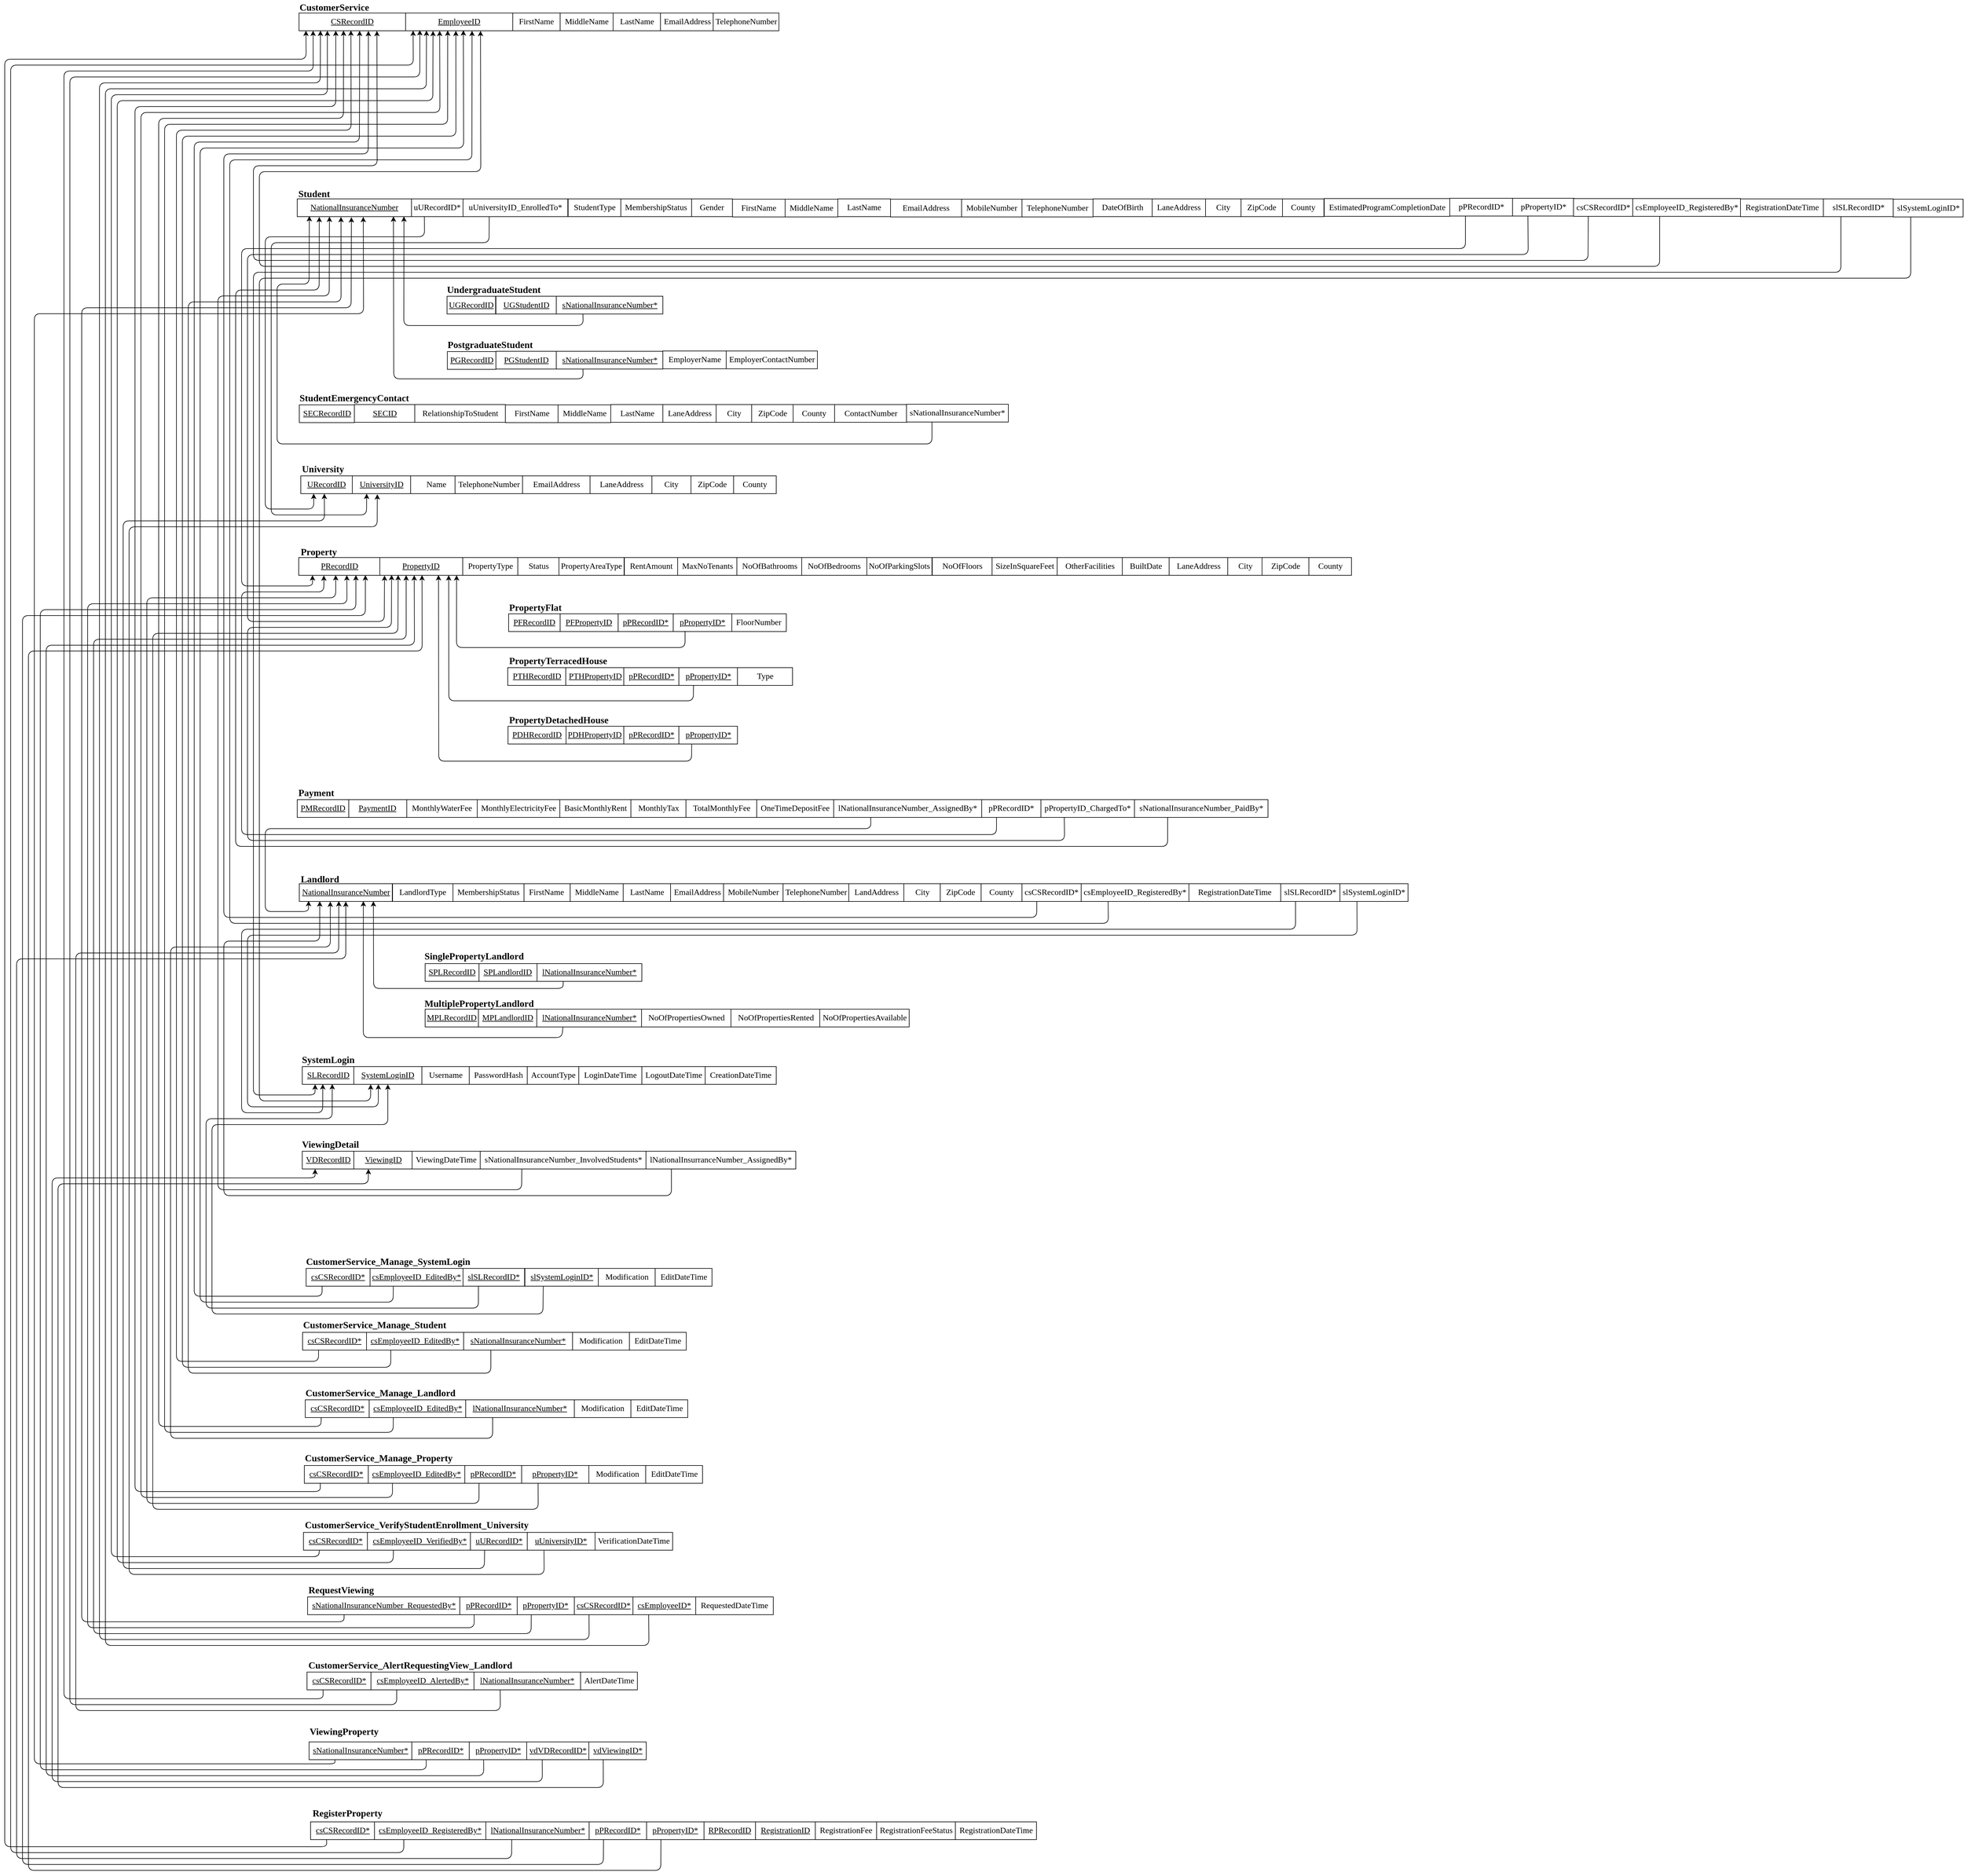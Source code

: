 <mxfile version="12.2.2" type="device" pages="1"><diagram id="bx-ZTYG9bVRK6xC262lA" name="Page-1"><mxGraphModel dx="942" dy="462" grid="1" gridSize="10" guides="1" tooltips="1" connect="1" arrows="1" fold="1" page="1" pageScale="1" pageWidth="3400" pageHeight="3300" math="0" shadow="0"><root><mxCell id="0"/><mxCell id="1" parent="0"/><mxCell id="_IaFzO2zskYRrqq9D0P8-307" value="&lt;font style=&quot;font-size: 16px&quot; face=&quot;Times New Roman&quot;&gt;Student&lt;/font&gt;" style="text;html=1;resizable=0;points=[];autosize=1;align=left;verticalAlign=top;spacingTop=-4;fontSize=16;fontStyle=1" parent="1" vertex="1"><mxGeometry x="538" y="383" width="60" height="20" as="geometry"/></mxCell><mxCell id="_IaFzO2zskYRrqq9D0P8-308" value="&lt;u&gt;NationalInsuranceNumber&lt;/u&gt;" style="rounded=0;whiteSpace=wrap;html=1;fontSize=14;fontFamily=Times New Roman;" parent="1" vertex="1"><mxGeometry x="538" y="404" width="193" height="30" as="geometry"/></mxCell><mxCell id="_IaFzO2zskYRrqq9D0P8-309" value="FirstName" style="rounded=0;whiteSpace=wrap;html=1;fontSize=14;fontFamily=Times New Roman;" parent="1" vertex="1"><mxGeometry x="1273" y="404.5" width="89" height="30" as="geometry"/></mxCell><mxCell id="_IaFzO2zskYRrqq9D0P8-310" value="MiddleName" style="rounded=0;whiteSpace=wrap;html=1;fontSize=14;fontFamily=Times New Roman;" parent="1" vertex="1"><mxGeometry x="1362" y="404.5" width="89" height="30" as="geometry"/></mxCell><mxCell id="_IaFzO2zskYRrqq9D0P8-311" value="LastName" style="rounded=0;whiteSpace=wrap;html=1;fontSize=14;fontFamily=Times New Roman;" parent="1" vertex="1"><mxGeometry x="1451" y="404" width="89" height="30" as="geometry"/></mxCell><mxCell id="_IaFzO2zskYRrqq9D0P8-312" value="MobileNumber" style="rounded=0;whiteSpace=wrap;html=1;fontSize=14;fontFamily=Times New Roman;" parent="1" vertex="1"><mxGeometry x="1660" y="404.5" width="102" height="30" as="geometry"/></mxCell><mxCell id="_IaFzO2zskYRrqq9D0P8-313" value="TelephoneNumber" style="rounded=0;whiteSpace=wrap;html=1;fontSize=14;fontFamily=Times New Roman;" parent="1" vertex="1"><mxGeometry x="1762" y="404.5" width="120" height="30" as="geometry"/></mxCell><mxCell id="_IaFzO2zskYRrqq9D0P8-314" value="DateOfBirth" style="rounded=0;whiteSpace=wrap;html=1;fontSize=14;fontFamily=Times New Roman;" parent="1" vertex="1"><mxGeometry x="1882" y="404" width="100" height="30" as="geometry"/></mxCell><mxCell id="_IaFzO2zskYRrqq9D0P8-315" value="EstimatedProgramCompletionDate" style="rounded=0;whiteSpace=wrap;html=1;fontSize=14;fontFamily=Times New Roman;" parent="1" vertex="1"><mxGeometry x="2272.5" y="403.5" width="212" height="30" as="geometry"/></mxCell><mxCell id="_IaFzO2zskYRrqq9D0P8-316" value="LaneAddress" style="rounded=0;whiteSpace=wrap;html=1;fontSize=14;fontFamily=Times New Roman;" parent="1" vertex="1"><mxGeometry x="1982" y="404" width="90" height="30" as="geometry"/></mxCell><mxCell id="_IaFzO2zskYRrqq9D0P8-317" value="City" style="rounded=0;whiteSpace=wrap;html=1;fontSize=14;fontFamily=Times New Roman;" parent="1" vertex="1"><mxGeometry x="2072" y="404" width="60" height="30" as="geometry"/></mxCell><mxCell id="_IaFzO2zskYRrqq9D0P8-318" value="ZipCode" style="rounded=0;whiteSpace=wrap;html=1;fontSize=14;fontFamily=Times New Roman;" parent="1" vertex="1"><mxGeometry x="2132" y="404" width="70" height="30" as="geometry"/></mxCell><mxCell id="_IaFzO2zskYRrqq9D0P8-319" value="County" style="rounded=0;whiteSpace=wrap;html=1;fontSize=14;fontFamily=Times New Roman;" parent="1" vertex="1"><mxGeometry x="2202" y="404" width="70" height="30" as="geometry"/></mxCell><mxCell id="_IaFzO2zskYRrqq9D0P8-320" value="MembershipStatus" style="rounded=0;whiteSpace=wrap;html=1;fontSize=14;fontFamily=Times New Roman;" parent="1" vertex="1"><mxGeometry x="1084" y="404" width="120" height="30" as="geometry"/></mxCell><mxCell id="_IaFzO2zskYRrqq9D0P8-342" value="EmployerName" style="rounded=0;whiteSpace=wrap;html=1;fontSize=14;fontFamily=Times New Roman;" parent="1" vertex="1"><mxGeometry x="1155.5" y="661" width="107" height="30" as="geometry"/></mxCell><mxCell id="_IaFzO2zskYRrqq9D0P8-343" value="EmployerContactNumber" style="rounded=0;whiteSpace=wrap;html=1;fontSize=14;fontFamily=Times New Roman;" parent="1" vertex="1"><mxGeometry x="1262.5" y="661" width="154" height="30" as="geometry"/></mxCell><mxCell id="_IaFzO2zskYRrqq9D0P8-353" value="uUniversityID_EnrolledTo*" style="rounded=0;whiteSpace=wrap;html=1;fontSize=14;fontFamily=Times New Roman;" parent="1" vertex="1"><mxGeometry x="818" y="404" width="177" height="30" as="geometry"/></mxCell><mxCell id="_IaFzO2zskYRrqq9D0P8-358" value="csEmployeeID_RegisteredBy*" style="rounded=0;whiteSpace=wrap;html=1;fontSize=14;fontFamily=Times New Roman;" parent="1" vertex="1"><mxGeometry x="2793.5" y="403.5" width="182" height="30" as="geometry"/></mxCell><mxCell id="_IaFzO2zskYRrqq9D0P8-360" value="RegistrationDateTime" style="rounded=0;whiteSpace=wrap;html=1;fontSize=14;fontFamily=Times New Roman;" parent="1" vertex="1"><mxGeometry x="2975.5" y="404" width="140" height="30" as="geometry"/></mxCell><mxCell id="_IaFzO2zskYRrqq9D0P8-362" value="slSystemLoginID*" style="rounded=0;whiteSpace=wrap;html=1;fontSize=14;fontFamily=Times New Roman;" parent="1" vertex="1"><mxGeometry x="3233.5" y="404.5" width="118" height="30" as="geometry"/></mxCell><mxCell id="_IaFzO2zskYRrqq9D0P8-363" value="&lt;font style=&quot;font-size: 16px&quot; face=&quot;Times New Roman&quot;&gt;UndergraduateStudent&lt;/font&gt;" style="text;html=1;resizable=0;points=[];autosize=1;align=left;verticalAlign=top;spacingTop=-4;fontSize=16;fontStyle=1" parent="1" vertex="1"><mxGeometry x="789" y="544.5" width="160" height="20" as="geometry"/></mxCell><mxCell id="_IaFzO2zskYRrqq9D0P8-364" value="&lt;u&gt;UGStudentID&lt;/u&gt;" style="rounded=0;whiteSpace=wrap;html=1;fontSize=14;fontFamily=Times New Roman;" parent="1" vertex="1"><mxGeometry x="873.5" y="568.5" width="102" height="30" as="geometry"/></mxCell><mxCell id="_IaFzO2zskYRrqq9D0P8-365" value="&lt;span&gt;sNationalInsuranceNumber*&lt;/span&gt;" style="rounded=0;whiteSpace=wrap;html=1;fontSize=14;fontFamily=Times New Roman;fontStyle=4" parent="1" vertex="1"><mxGeometry x="975.5" y="568.5" width="180" height="30" as="geometry"/></mxCell><mxCell id="_IaFzO2zskYRrqq9D0P8-366" value="StudentType" style="rounded=0;whiteSpace=wrap;html=1;fontSize=14;fontFamily=Times New Roman;" parent="1" vertex="1"><mxGeometry x="995.5" y="404" width="89" height="30" as="geometry"/></mxCell><mxCell id="_IaFzO2zskYRrqq9D0P8-367" value="&lt;font style=&quot;font-size: 16px&quot; face=&quot;Times New Roman&quot;&gt;PostgraduateStudent&lt;/font&gt;" style="text;html=1;resizable=0;points=[];autosize=1;align=left;verticalAlign=top;spacingTop=-4;fontSize=16;fontStyle=1" parent="1" vertex="1"><mxGeometry x="790" y="637.5" width="150" height="20" as="geometry"/></mxCell><mxCell id="_IaFzO2zskYRrqq9D0P8-368" value="&lt;u&gt;PGStudentID&lt;/u&gt;" style="rounded=0;whiteSpace=wrap;html=1;fontSize=14;fontFamily=Times New Roman;" parent="1" vertex="1"><mxGeometry x="873.5" y="661.5" width="102" height="30" as="geometry"/></mxCell><mxCell id="_IaFzO2zskYRrqq9D0P8-369" value="&lt;span&gt;sNationalInsuranceNumber*&lt;/span&gt;" style="rounded=0;whiteSpace=wrap;html=1;fontSize=14;fontFamily=Times New Roman;fontStyle=4" parent="1" vertex="1"><mxGeometry x="975.5" y="661.5" width="180" height="30" as="geometry"/></mxCell><mxCell id="_IaFzO2zskYRrqq9D0P8-370" value="&lt;u&gt;UniversityID&lt;/u&gt;" style="rounded=0;whiteSpace=wrap;html=1;fontSize=14;fontFamily=Times New Roman;" parent="1" vertex="1"><mxGeometry x="630.5" y="872" width="99" height="30" as="geometry"/></mxCell><mxCell id="_IaFzO2zskYRrqq9D0P8-371" value="&lt;font style=&quot;font-size: 16px&quot; face=&quot;Times New Roman&quot;&gt;University&lt;/font&gt;" style="text;html=1;resizable=0;points=[];autosize=1;align=left;verticalAlign=top;spacingTop=-4;fontSize=16;fontStyle=1" parent="1" vertex="1"><mxGeometry x="544" y="848" width="80" height="20" as="geometry"/></mxCell><mxCell id="_IaFzO2zskYRrqq9D0P8-372" value="Name" style="rounded=0;whiteSpace=wrap;html=1;fontSize=14;fontFamily=Times New Roman;" parent="1" vertex="1"><mxGeometry x="729.5" y="872" width="86" height="30" as="geometry"/></mxCell><mxCell id="_IaFzO2zskYRrqq9D0P8-373" value="TelephoneNumber" style="rounded=0;whiteSpace=wrap;html=1;fontSize=14;fontFamily=Times New Roman;" parent="1" vertex="1"><mxGeometry x="804.5" y="872" width="114" height="30" as="geometry"/></mxCell><mxCell id="_IaFzO2zskYRrqq9D0P8-374" value="EmailAddress" style="rounded=0;whiteSpace=wrap;html=1;fontSize=14;fontFamily=Times New Roman;" parent="1" vertex="1"><mxGeometry x="918.5" y="872" width="114" height="30" as="geometry"/></mxCell><mxCell id="_IaFzO2zskYRrqq9D0P8-375" value="LaneAddress" style="rounded=0;whiteSpace=wrap;html=1;fontSize=14;fontFamily=Times New Roman;" parent="1" vertex="1"><mxGeometry x="1032.5" y="872" width="106" height="30" as="geometry"/></mxCell><mxCell id="_IaFzO2zskYRrqq9D0P8-376" value="City" style="rounded=0;whiteSpace=wrap;html=1;fontSize=14;fontFamily=Times New Roman;" parent="1" vertex="1"><mxGeometry x="1137" y="872" width="66" height="30" as="geometry"/></mxCell><mxCell id="_IaFzO2zskYRrqq9D0P8-377" value="ZipCode" style="rounded=0;whiteSpace=wrap;html=1;fontSize=14;fontFamily=Times New Roman;" parent="1" vertex="1"><mxGeometry x="1203" y="872" width="72" height="30" as="geometry"/></mxCell><mxCell id="_IaFzO2zskYRrqq9D0P8-378" value="County" style="rounded=0;whiteSpace=wrap;html=1;fontSize=14;fontFamily=Times New Roman;" parent="1" vertex="1"><mxGeometry x="1275" y="872" width="72" height="30" as="geometry"/></mxCell><mxCell id="_IaFzO2zskYRrqq9D0P8-379" value="&lt;u&gt;PFPropertyID&lt;/u&gt;" style="rounded=0;whiteSpace=wrap;html=1;fontSize=14;fontFamily=Times New Roman;" parent="1" vertex="1"><mxGeometry x="981" y="1105" width="99" height="30" as="geometry"/></mxCell><mxCell id="_IaFzO2zskYRrqq9D0P8-380" value="&lt;font style=&quot;font-size: 16px&quot; face=&quot;Times New Roman&quot;&gt;PropertyFlat&lt;/font&gt;" style="text;html=1;resizable=0;points=[];autosize=1;align=left;verticalAlign=top;spacingTop=-4;fontSize=16;fontStyle=1" parent="1" vertex="1"><mxGeometry x="893.5" y="1082" width="100" height="20" as="geometry"/></mxCell><mxCell id="_IaFzO2zskYRrqq9D0P8-394" value="FloorNumber" style="rounded=0;whiteSpace=wrap;html=1;fontSize=14;fontFamily=Times New Roman;" parent="1" vertex="1"><mxGeometry x="1271" y="1105" width="93" height="30" as="geometry"/></mxCell><mxCell id="_IaFzO2zskYRrqq9D0P8-396" value="&lt;u&gt;PTHPropertyID&lt;/u&gt;" style="rounded=0;whiteSpace=wrap;html=1;fontSize=14;fontFamily=Times New Roman;" parent="1" vertex="1"><mxGeometry x="991.5" y="1196" width="99" height="30" as="geometry"/></mxCell><mxCell id="_IaFzO2zskYRrqq9D0P8-397" value="&lt;font style=&quot;font-size: 16px&quot; face=&quot;Times New Roman&quot;&gt;PropertyTerracedHouse&lt;/font&gt;" style="text;html=1;resizable=0;points=[];autosize=1;align=left;verticalAlign=top;spacingTop=-4;fontSize=16;fontStyle=1" parent="1" vertex="1"><mxGeometry x="894" y="1172" width="170" height="20" as="geometry"/></mxCell><mxCell id="_IaFzO2zskYRrqq9D0P8-411" value="Type" style="rounded=0;whiteSpace=wrap;html=1;fontSize=14;fontFamily=Times New Roman;" parent="1" vertex="1"><mxGeometry x="1281.5" y="1196" width="93" height="30" as="geometry"/></mxCell><mxCell id="_IaFzO2zskYRrqq9D0P8-413" value="&lt;u&gt;PDHPropertyID&lt;/u&gt;" style="rounded=0;whiteSpace=wrap;html=1;fontSize=14;fontFamily=Times New Roman;" parent="1" vertex="1"><mxGeometry x="990.5" y="1295" width="99" height="30" as="geometry"/></mxCell><mxCell id="_IaFzO2zskYRrqq9D0P8-414" value="&lt;font style=&quot;font-size: 16px&quot; face=&quot;Times New Roman&quot;&gt;PropertyDetachedHouse&lt;/font&gt;" style="text;html=1;resizable=0;points=[];autosize=1;align=left;verticalAlign=top;spacingTop=-4;fontSize=16;fontStyle=1" parent="1" vertex="1"><mxGeometry x="894" y="1272" width="170" height="20" as="geometry"/></mxCell><mxCell id="_IaFzO2zskYRrqq9D0P8-429" value="&lt;font style=&quot;font-size: 16px&quot; face=&quot;Times New Roman&quot;&gt;Property&lt;/font&gt;" style="text;html=1;resizable=0;points=[];autosize=1;align=left;verticalAlign=top;spacingTop=-4;fontSize=16;fontStyle=1" parent="1" vertex="1"><mxGeometry x="541.5" y="988" width="70" height="20" as="geometry"/></mxCell><mxCell id="_IaFzO2zskYRrqq9D0P8-430" value="&lt;u&gt;PropertyID&lt;/u&gt;" style="rounded=0;whiteSpace=wrap;html=1;fontSize=14;fontFamily=Times New Roman;" parent="1" vertex="1"><mxGeometry x="675.5" y="1010" width="142" height="30" as="geometry"/></mxCell><mxCell id="_IaFzO2zskYRrqq9D0P8-432" value="Status" style="rounded=0;whiteSpace=wrap;html=1;fontSize=14;fontFamily=Times New Roman;" parent="1" vertex="1"><mxGeometry x="910.5" y="1010" width="70" height="30" as="geometry"/></mxCell><mxCell id="_IaFzO2zskYRrqq9D0P8-433" value="RentAmount" style="rounded=0;whiteSpace=wrap;html=1;fontSize=14;fontFamily=Times New Roman;" parent="1" vertex="1"><mxGeometry x="1090.5" y="1010" width="90" height="30" as="geometry"/></mxCell><mxCell id="_IaFzO2zskYRrqq9D0P8-434" value="MaxNoTenants" style="rounded=0;whiteSpace=wrap;html=1;fontSize=14;fontFamily=Times New Roman;" parent="1" vertex="1"><mxGeometry x="1180.5" y="1010" width="100" height="30" as="geometry"/></mxCell><mxCell id="_IaFzO2zskYRrqq9D0P8-435" value="NoOfBathrooms" style="rounded=0;whiteSpace=wrap;html=1;fontSize=14;fontFamily=Times New Roman;" parent="1" vertex="1"><mxGeometry x="1280.5" y="1010" width="110" height="30" as="geometry"/></mxCell><mxCell id="_IaFzO2zskYRrqq9D0P8-436" value="NoOfBedrooms" style="rounded=0;whiteSpace=wrap;html=1;fontSize=14;fontFamily=Times New Roman;" parent="1" vertex="1"><mxGeometry x="1390" y="1010" width="110" height="30" as="geometry"/></mxCell><mxCell id="_IaFzO2zskYRrqq9D0P8-437" value="PropertyAreaType" style="rounded=0;whiteSpace=wrap;html=1;fontSize=14;fontFamily=Times New Roman;" parent="1" vertex="1"><mxGeometry x="980" y="1010" width="110" height="30" as="geometry"/></mxCell><mxCell id="_IaFzO2zskYRrqq9D0P8-438" value="NoOfParkingSlots" style="rounded=0;whiteSpace=wrap;html=1;fontSize=14;fontFamily=Times New Roman;" parent="1" vertex="1"><mxGeometry x="1500" y="1010" width="110" height="30" as="geometry"/></mxCell><mxCell id="_IaFzO2zskYRrqq9D0P8-439" value="NoOfFloors" style="rounded=0;whiteSpace=wrap;html=1;fontSize=14;fontFamily=Times New Roman;" parent="1" vertex="1"><mxGeometry x="1610.5" y="1010" width="101" height="30" as="geometry"/></mxCell><mxCell id="_IaFzO2zskYRrqq9D0P8-440" value="SizeInSquareFeet" style="rounded=0;whiteSpace=wrap;html=1;fontSize=14;fontFamily=Times New Roman;" parent="1" vertex="1"><mxGeometry x="1711.5" y="1010" width="110" height="30" as="geometry"/></mxCell><mxCell id="_IaFzO2zskYRrqq9D0P8-441" value="LaneAddress" style="rounded=0;whiteSpace=wrap;html=1;fontSize=14;fontFamily=Times New Roman;" parent="1" vertex="1"><mxGeometry x="2010.5" y="1010" width="99" height="30" as="geometry"/></mxCell><mxCell id="_IaFzO2zskYRrqq9D0P8-442" value="City" style="rounded=0;whiteSpace=wrap;html=1;fontSize=14;fontFamily=Times New Roman;" parent="1" vertex="1"><mxGeometry x="2109.5" y="1010" width="59" height="30" as="geometry"/></mxCell><mxCell id="_IaFzO2zskYRrqq9D0P8-443" value="ZipCode" style="rounded=0;whiteSpace=wrap;html=1;fontSize=14;fontFamily=Times New Roman;" parent="1" vertex="1"><mxGeometry x="2167.5" y="1010" width="79" height="30" as="geometry"/></mxCell><mxCell id="_IaFzO2zskYRrqq9D0P8-444" value="County" style="rounded=0;whiteSpace=wrap;html=1;fontSize=14;fontFamily=Times New Roman;" parent="1" vertex="1"><mxGeometry x="2246.5" y="1010" width="72" height="30" as="geometry"/></mxCell><mxCell id="_IaFzO2zskYRrqq9D0P8-448" value="PropertyType" style="rounded=0;whiteSpace=wrap;html=1;fontSize=14;fontFamily=Times New Roman;" parent="1" vertex="1"><mxGeometry x="817.5" y="1010" width="93" height="30" as="geometry"/></mxCell><mxCell id="_IaFzO2zskYRrqq9D0P8-450" value="&lt;span&gt;pPropertyID*&lt;/span&gt;" style="rounded=0;whiteSpace=wrap;html=1;fontSize=14;fontFamily=Times New Roman;fontStyle=4" parent="1" vertex="1"><mxGeometry x="1173" y="1105" width="99" height="30" as="geometry"/></mxCell><mxCell id="_IaFzO2zskYRrqq9D0P8-451" value="&lt;span&gt;pPropertyID*&lt;/span&gt;" style="rounded=0;whiteSpace=wrap;html=1;fontSize=14;fontFamily=Times New Roman;fontStyle=4" parent="1" vertex="1"><mxGeometry x="1182.5" y="1295" width="99" height="30" as="geometry"/></mxCell><mxCell id="_IaFzO2zskYRrqq9D0P8-452" value="&lt;span&gt;pPropertyID*&lt;/span&gt;" style="rounded=0;whiteSpace=wrap;html=1;fontSize=14;fontFamily=Times New Roman;fontStyle=4" parent="1" vertex="1"><mxGeometry x="1182.5" y="1196" width="99" height="30" as="geometry"/></mxCell><mxCell id="_IaFzO2zskYRrqq9D0P8-456" value="" style="endArrow=classic;html=1;exitX=0.25;exitY=1;exitDx=0;exitDy=0;entryX=0.833;entryY=0.994;entryDx=0;entryDy=0;entryPerimeter=0;" parent="1" source="_IaFzO2zskYRrqq9D0P8-452" target="_IaFzO2zskYRrqq9D0P8-430" edge="1"><mxGeometry width="50" height="50" relative="1" as="geometry"><mxPoint x="753.5" y="1222" as="sourcePoint"/><mxPoint x="805" y="1068" as="targetPoint"/><Array as="points"><mxPoint x="1207" y="1252"/><mxPoint x="794" y="1252"/></Array></mxGeometry></mxCell><mxCell id="_IaFzO2zskYRrqq9D0P8-457" value="" style="endArrow=classic;html=1;entryX=0.712;entryY=0.985;entryDx=0;entryDy=0;entryPerimeter=0;exitX=0.219;exitY=1;exitDx=0;exitDy=0;exitPerimeter=0;" parent="1" source="_IaFzO2zskYRrqq9D0P8-451" target="_IaFzO2zskYRrqq9D0P8-430" edge="1"><mxGeometry width="50" height="50" relative="1" as="geometry"><mxPoint x="982.5" y="1332" as="sourcePoint"/><mxPoint x="739.5" y="1052" as="targetPoint"/><Array as="points"><mxPoint x="1204" y="1354"/><mxPoint x="777" y="1354"/></Array></mxGeometry></mxCell><mxCell id="_IaFzO2zskYRrqq9D0P8-458" value="&lt;u&gt;PaymentID&lt;/u&gt;" style="rounded=0;whiteSpace=wrap;html=1;fontSize=14;fontFamily=Times New Roman;" parent="1" vertex="1"><mxGeometry x="624" y="1419" width="99" height="30" as="geometry"/></mxCell><mxCell id="_IaFzO2zskYRrqq9D0P8-459" value="&lt;font face=&quot;Times New Roman&quot;&gt;Payment&lt;/font&gt;" style="text;html=1;resizable=0;points=[];autosize=1;align=left;verticalAlign=top;spacingTop=-4;fontSize=16;fontStyle=1" parent="1" vertex="1"><mxGeometry x="538" y="1394.5" width="70" height="20" as="geometry"/></mxCell><mxCell id="_IaFzO2zskYRrqq9D0P8-460" value="MonthlyWaterFee" style="rounded=0;whiteSpace=wrap;html=1;fontSize=14;fontFamily=Times New Roman;" parent="1" vertex="1"><mxGeometry x="723" y="1419" width="119" height="30" as="geometry"/></mxCell><mxCell id="_IaFzO2zskYRrqq9D0P8-461" value="MonthlyElectricityFee" style="rounded=0;whiteSpace=wrap;html=1;fontSize=14;fontFamily=Times New Roman;" parent="1" vertex="1"><mxGeometry x="842" y="1419" width="140" height="30" as="geometry"/></mxCell><mxCell id="_IaFzO2zskYRrqq9D0P8-462" value="BasicMonthlyRent" style="rounded=0;whiteSpace=wrap;html=1;fontSize=14;fontFamily=Times New Roman;" parent="1" vertex="1"><mxGeometry x="981.5" y="1419" width="120" height="30" as="geometry"/></mxCell><mxCell id="_IaFzO2zskYRrqq9D0P8-463" value="TotalMonthlyFee" style="rounded=0;whiteSpace=wrap;html=1;fontSize=14;fontFamily=Times New Roman;" parent="1" vertex="1"><mxGeometry x="1194.5" y="1419" width="120" height="30" as="geometry"/></mxCell><mxCell id="_IaFzO2zskYRrqq9D0P8-464" value="OneTimeDepositFee" style="rounded=0;whiteSpace=wrap;html=1;fontSize=14;fontFamily=Times New Roman;" parent="1" vertex="1"><mxGeometry x="1314" y="1419" width="130" height="30" as="geometry"/></mxCell><mxCell id="_IaFzO2zskYRrqq9D0P8-474" value="&lt;span&gt;sNationalInsuranceNumber_PaidBy*&lt;/span&gt;" style="rounded=0;whiteSpace=wrap;html=1;fontSize=14;fontFamily=Times New Roman;fontStyle=0" parent="1" vertex="1"><mxGeometry x="1951.5" y="1419" width="226" height="30" as="geometry"/></mxCell><mxCell id="_IaFzO2zskYRrqq9D0P8-478" value="pPropertyID_ChargedTo*" style="rounded=0;whiteSpace=wrap;html=1;fontSize=14;fontFamily=Times New Roman;" parent="1" vertex="1"><mxGeometry x="1794" y="1419" width="158" height="30" as="geometry"/></mxCell><mxCell id="_IaFzO2zskYRrqq9D0P8-481" value="&lt;font face=&quot;Times New Roman&quot;&gt;Landlord&lt;/font&gt;" style="text;html=1;resizable=0;points=[];autosize=1;align=left;verticalAlign=top;spacingTop=-4;fontSize=16;fontStyle=1" parent="1" vertex="1"><mxGeometry x="541.5" y="1541" width="70" height="20" as="geometry"/></mxCell><mxCell id="_IaFzO2zskYRrqq9D0P8-482" value="&lt;u&gt;NationalInsuranceNumber&lt;/u&gt;" style="rounded=0;whiteSpace=wrap;html=1;fontSize=14;fontFamily=Times New Roman;" parent="1" vertex="1"><mxGeometry x="541.5" y="1561" width="157" height="30" as="geometry"/></mxCell><mxCell id="_IaFzO2zskYRrqq9D0P8-483" value="FirstName" style="rounded=0;whiteSpace=wrap;html=1;fontSize=14;fontFamily=Times New Roman;" parent="1" vertex="1"><mxGeometry x="919" y="1561" width="80" height="30" as="geometry"/></mxCell><mxCell id="_IaFzO2zskYRrqq9D0P8-484" value="MiddleName" style="rounded=0;whiteSpace=wrap;html=1;fontSize=14;fontFamily=Times New Roman;" parent="1" vertex="1"><mxGeometry x="999" y="1561" width="90" height="30" as="geometry"/></mxCell><mxCell id="_IaFzO2zskYRrqq9D0P8-485" value="LastName" style="rounded=0;whiteSpace=wrap;html=1;fontSize=14;fontFamily=Times New Roman;" parent="1" vertex="1"><mxGeometry x="1088.5" y="1561" width="80" height="30" as="geometry"/></mxCell><mxCell id="_IaFzO2zskYRrqq9D0P8-486" value="EmailAddress" style="rounded=0;whiteSpace=wrap;html=1;fontSize=14;fontFamily=Times New Roman;" parent="1" vertex="1"><mxGeometry x="1168.5" y="1561" width="90" height="30" as="geometry"/></mxCell><mxCell id="_IaFzO2zskYRrqq9D0P8-487" value="MobileNumber" style="rounded=0;whiteSpace=wrap;html=1;fontSize=14;fontFamily=Times New Roman;" parent="1" vertex="1"><mxGeometry x="1258" y="1561" width="101" height="30" as="geometry"/></mxCell><mxCell id="_IaFzO2zskYRrqq9D0P8-488" value="TelephoneNumber" style="rounded=0;whiteSpace=wrap;html=1;fontSize=14;fontFamily=Times New Roman;" parent="1" vertex="1"><mxGeometry x="1358.5" y="1561" width="111" height="30" as="geometry"/></mxCell><mxCell id="_IaFzO2zskYRrqq9D0P8-489" value="MembershipStatus" style="rounded=0;whiteSpace=wrap;html=1;fontSize=14;fontFamily=Times New Roman;" parent="1" vertex="1"><mxGeometry x="801" y="1561" width="120" height="30" as="geometry"/></mxCell><mxCell id="_IaFzO2zskYRrqq9D0P8-490" value="LandAddress" style="rounded=0;whiteSpace=wrap;html=1;fontSize=14;fontFamily=Times New Roman;" parent="1" vertex="1"><mxGeometry x="1469.5" y="1561" width="93" height="30" as="geometry"/></mxCell><mxCell id="_IaFzO2zskYRrqq9D0P8-491" value="City" style="rounded=0;whiteSpace=wrap;html=1;fontSize=14;fontFamily=Times New Roman;" parent="1" vertex="1"><mxGeometry x="1562.5" y="1561" width="62" height="30" as="geometry"/></mxCell><mxCell id="_IaFzO2zskYRrqq9D0P8-492" value="ZipCode" style="rounded=0;whiteSpace=wrap;html=1;fontSize=14;fontFamily=Times New Roman;" parent="1" vertex="1"><mxGeometry x="1624" y="1561" width="69" height="30" as="geometry"/></mxCell><mxCell id="_IaFzO2zskYRrqq9D0P8-493" value="County" style="rounded=0;whiteSpace=wrap;html=1;fontSize=14;fontFamily=Times New Roman;" parent="1" vertex="1"><mxGeometry x="1693" y="1561" width="69" height="30" as="geometry"/></mxCell><mxCell id="_IaFzO2zskYRrqq9D0P8-495" value="&lt;font face=&quot;Times New Roman&quot;&gt;SinglePropertyLandlord&lt;/font&gt;" style="text;html=1;resizable=0;points=[];autosize=1;align=left;verticalAlign=top;spacingTop=-4;fontSize=16;fontStyle=1" parent="1" vertex="1"><mxGeometry x="751" y="1671" width="170" height="20" as="geometry"/></mxCell><mxCell id="_IaFzO2zskYRrqq9D0P8-511" value="csEmployeeID_RegisteredBy*" style="rounded=0;whiteSpace=wrap;html=1;fontSize=14;fontFamily=Times New Roman;" parent="1" vertex="1"><mxGeometry x="1862" y="1561" width="182" height="30" as="geometry"/></mxCell><mxCell id="_IaFzO2zskYRrqq9D0P8-512" value="RegistrationDateTime" style="rounded=0;whiteSpace=wrap;html=1;fontSize=14;fontFamily=Times New Roman;" parent="1" vertex="1"><mxGeometry x="2044" y="1561" width="155" height="30" as="geometry"/></mxCell><mxCell id="_IaFzO2zskYRrqq9D0P8-515" value="&lt;font face=&quot;Times New Roman&quot;&gt;MultiplePropertyLandlord&lt;/font&gt;" style="text;html=1;resizable=0;points=[];autosize=1;align=left;verticalAlign=top;spacingTop=-4;fontSize=16;fontStyle=1" parent="1" vertex="1"><mxGeometry x="751" y="1751" width="180" height="20" as="geometry"/></mxCell><mxCell id="_IaFzO2zskYRrqq9D0P8-516" value="NoOfPropertiesOwned" style="rounded=0;whiteSpace=wrap;html=1;fontSize=14;fontFamily=Times New Roman;" parent="1" vertex="1"><mxGeometry x="1119.5" y="1773" width="151" height="30" as="geometry"/></mxCell><mxCell id="_IaFzO2zskYRrqq9D0P8-517" value="NoOfPropertiesRented" style="rounded=0;whiteSpace=wrap;html=1;fontSize=14;fontFamily=Times New Roman;" parent="1" vertex="1"><mxGeometry x="1270.5" y="1773" width="151" height="30" as="geometry"/></mxCell><mxCell id="_IaFzO2zskYRrqq9D0P8-518" value="NoOfPropertiesAvailable" style="rounded=0;whiteSpace=wrap;html=1;fontSize=14;fontFamily=Times New Roman;" parent="1" vertex="1"><mxGeometry x="1420.5" y="1773" width="151" height="30" as="geometry"/></mxCell><mxCell id="_IaFzO2zskYRrqq9D0P8-519" value="&lt;u&gt;SPLandlordID&lt;/u&gt;" style="rounded=0;whiteSpace=wrap;html=1;fontSize=14;fontFamily=Times New Roman;" parent="1" vertex="1"><mxGeometry x="844" y="1696" width="99" height="30" as="geometry"/></mxCell><mxCell id="_IaFzO2zskYRrqq9D0P8-520" value="lNationalInsuranceNumber*" style="rounded=0;whiteSpace=wrap;html=1;fontSize=14;fontFamily=Times New Roman;fontStyle=4" parent="1" vertex="1"><mxGeometry x="943" y="1696" width="177" height="30" as="geometry"/></mxCell><mxCell id="_IaFzO2zskYRrqq9D0P8-521" value="&lt;u&gt;MPLandlordID&lt;/u&gt;" style="rounded=0;whiteSpace=wrap;html=1;fontSize=14;fontFamily=Times New Roman;" parent="1" vertex="1"><mxGeometry x="843.5" y="1773" width="99" height="30" as="geometry"/></mxCell><mxCell id="_IaFzO2zskYRrqq9D0P8-522" value="lNationalInsuranceNumber*" style="rounded=0;whiteSpace=wrap;html=1;fontSize=14;fontFamily=Times New Roman;fontStyle=4" parent="1" vertex="1"><mxGeometry x="942.5" y="1773" width="177" height="30" as="geometry"/></mxCell><mxCell id="_IaFzO2zskYRrqq9D0P8-523" value="" style="endArrow=classic;html=1;exitX=0.25;exitY=1;exitDx=0;exitDy=0;entryX=0.797;entryY=0.986;entryDx=0;entryDy=0;entryPerimeter=0;" parent="1" source="_IaFzO2zskYRrqq9D0P8-520" target="_IaFzO2zskYRrqq9D0P8-482" edge="1"><mxGeometry width="50" height="50" relative="1" as="geometry"><mxPoint x="642.5" y="1711" as="sourcePoint"/><mxPoint x="712.5" y="1621" as="targetPoint"/><Array as="points"><mxPoint x="987" y="1738"/><mxPoint x="667" y="1738"/></Array></mxGeometry></mxCell><mxCell id="_IaFzO2zskYRrqq9D0P8-524" value="" style="endArrow=classic;html=1;exitX=0.25;exitY=1;exitDx=0;exitDy=0;entryX=0.689;entryY=0.981;entryDx=0;entryDy=0;entryPerimeter=0;" parent="1" source="_IaFzO2zskYRrqq9D0P8-522" target="_IaFzO2zskYRrqq9D0P8-482" edge="1"><mxGeometry width="50" height="50" relative="1" as="geometry"><mxPoint x="562.5" y="1661" as="sourcePoint"/><mxPoint x="612.5" y="1611" as="targetPoint"/><Array as="points"><mxPoint x="985" y="1821"/><mxPoint x="649.5" y="1821"/></Array></mxGeometry></mxCell><mxCell id="_IaFzO2zskYRrqq9D0P8-525" value="LandlordType" style="rounded=0;whiteSpace=wrap;html=1;fontSize=14;fontFamily=Times New Roman;" parent="1" vertex="1"><mxGeometry x="699" y="1561" width="102" height="30" as="geometry"/></mxCell><mxCell id="_IaFzO2zskYRrqq9D0P8-526" value="&lt;u&gt;EmployeeID&lt;/u&gt;" style="rounded=0;whiteSpace=wrap;html=1;fontSize=14;fontFamily=Times New Roman;" parent="1" vertex="1"><mxGeometry x="721" y="90" width="181" height="30" as="geometry"/></mxCell><mxCell id="_IaFzO2zskYRrqq9D0P8-527" value="&lt;font face=&quot;Times New Roman&quot;&gt;CustomerService&lt;/font&gt;" style="text;html=1;resizable=0;points=[];autosize=1;align=left;verticalAlign=top;spacingTop=-4;fontSize=16;fontStyle=1" parent="1" vertex="1"><mxGeometry x="539.5" y="68" width="130" height="20" as="geometry"/></mxCell><mxCell id="_IaFzO2zskYRrqq9D0P8-528" value="FirstName" style="rounded=0;whiteSpace=wrap;html=1;fontSize=14;fontFamily=Times New Roman;" parent="1" vertex="1"><mxGeometry x="902" y="90" width="80" height="30" as="geometry"/></mxCell><mxCell id="_IaFzO2zskYRrqq9D0P8-529" value="MiddleName" style="rounded=0;whiteSpace=wrap;html=1;fontSize=14;fontFamily=Times New Roman;" parent="1" vertex="1"><mxGeometry x="982" y="90" width="90" height="30" as="geometry"/></mxCell><mxCell id="_IaFzO2zskYRrqq9D0P8-530" value="LastName" style="rounded=0;whiteSpace=wrap;html=1;fontSize=14;fontFamily=Times New Roman;" parent="1" vertex="1"><mxGeometry x="1071.5" y="90" width="80" height="30" as="geometry"/></mxCell><mxCell id="_IaFzO2zskYRrqq9D0P8-531" value="EmailAddress" style="rounded=0;whiteSpace=wrap;html=1;fontSize=14;fontFamily=Times New Roman;" parent="1" vertex="1"><mxGeometry x="1151.5" y="90" width="90" height="30" as="geometry"/></mxCell><mxCell id="_IaFzO2zskYRrqq9D0P8-532" value="TelephoneNumber" style="rounded=0;whiteSpace=wrap;html=1;fontSize=14;fontFamily=Times New Roman;" parent="1" vertex="1"><mxGeometry x="1240.5" y="90" width="111" height="30" as="geometry"/></mxCell><mxCell id="_IaFzO2zskYRrqq9D0P8-533" value="&lt;u&gt;SystemLoginID&lt;/u&gt;" style="rounded=0;whiteSpace=wrap;html=1;fontSize=14;fontFamily=Times New Roman;" parent="1" vertex="1"><mxGeometry x="633" y="1870" width="116" height="30" as="geometry"/></mxCell><mxCell id="_IaFzO2zskYRrqq9D0P8-534" value="&lt;font face=&quot;Times New Roman&quot;&gt;SystemLogin&lt;/font&gt;" style="text;html=1;resizable=0;points=[];autosize=1;align=left;verticalAlign=top;spacingTop=-4;fontSize=16;fontStyle=1" parent="1" vertex="1"><mxGeometry x="543.5" y="1846" width="100" height="20" as="geometry"/></mxCell><mxCell id="_IaFzO2zskYRrqq9D0P8-535" value="Username" style="rounded=0;whiteSpace=wrap;html=1;fontSize=14;fontFamily=Times New Roman;" parent="1" vertex="1"><mxGeometry x="748.5" y="1870" width="80" height="30" as="geometry"/></mxCell><mxCell id="_IaFzO2zskYRrqq9D0P8-536" value="PasswordHash" style="rounded=0;whiteSpace=wrap;html=1;fontSize=14;fontFamily=Times New Roman;" parent="1" vertex="1"><mxGeometry x="828.5" y="1870" width="98" height="30" as="geometry"/></mxCell><mxCell id="_IaFzO2zskYRrqq9D0P8-537" value="LoginDateTime" style="rounded=0;whiteSpace=wrap;html=1;fontSize=14;fontFamily=Times New Roman;" parent="1" vertex="1"><mxGeometry x="1013" y="1870" width="108" height="30" as="geometry"/></mxCell><mxCell id="_IaFzO2zskYRrqq9D0P8-538" value="AccountType" style="rounded=0;whiteSpace=wrap;html=1;fontSize=14;fontFamily=Times New Roman;" parent="1" vertex="1"><mxGeometry x="926.5" y="1870" width="87" height="30" as="geometry"/></mxCell><mxCell id="_IaFzO2zskYRrqq9D0P8-539" value="LogoutDateTime" style="rounded=0;whiteSpace=wrap;html=1;fontSize=14;fontFamily=Times New Roman;" parent="1" vertex="1"><mxGeometry x="1120" y="1870" width="108" height="30" as="geometry"/></mxCell><mxCell id="_IaFzO2zskYRrqq9D0P8-540" value="&lt;u&gt;ViewingID&lt;/u&gt;" style="rounded=0;whiteSpace=wrap;html=1;fontSize=14;fontFamily=Times New Roman;" parent="1" vertex="1"><mxGeometry x="633.5" y="2013" width="99" height="30" as="geometry"/></mxCell><mxCell id="_IaFzO2zskYRrqq9D0P8-541" value="&lt;font face=&quot;Times New Roman&quot;&gt;ViewingDetail&lt;/font&gt;" style="text;html=1;resizable=0;points=[];autosize=1;align=left;verticalAlign=top;spacingTop=-4;fontSize=16;fontStyle=1" parent="1" vertex="1"><mxGeometry x="543.5" y="1989" width="110" height="20" as="geometry"/></mxCell><mxCell id="_IaFzO2zskYRrqq9D0P8-542" value="ViewingDateTime" style="rounded=0;whiteSpace=wrap;html=1;fontSize=14;fontFamily=Times New Roman;" parent="1" vertex="1"><mxGeometry x="732" y="2013" width="115" height="30" as="geometry"/></mxCell><mxCell id="_IaFzO2zskYRrqq9D0P8-544" value="&lt;span&gt;CreationDateTime&lt;/span&gt;" style="rounded=0;whiteSpace=wrap;html=1;fontSize=14;fontFamily=Times New Roman;fontStyle=0" parent="1" vertex="1"><mxGeometry x="1227" y="1870" width="120" height="30" as="geometry"/></mxCell><mxCell id="_IaFzO2zskYRrqq9D0P8-545" value="sNationalInsuranceNumber_InvolvedStudents*" style="rounded=0;whiteSpace=wrap;html=1;fontSize=14;fontFamily=Times New Roman;" parent="1" vertex="1"><mxGeometry x="847" y="2013" width="281" height="30" as="geometry"/></mxCell><mxCell id="_IaFzO2zskYRrqq9D0P8-548" value="Gender" style="rounded=0;whiteSpace=wrap;html=1;fontSize=14;fontFamily=Times New Roman;" parent="1" vertex="1"><mxGeometry x="1204" y="404" width="69" height="30" as="geometry"/></mxCell><mxCell id="_IaFzO2zskYRrqq9D0P8-550" value="OtherFacilities" style="rounded=0;whiteSpace=wrap;html=1;fontSize=14;fontFamily=Times New Roman;" parent="1" vertex="1"><mxGeometry x="1821.5" y="1010" width="110" height="30" as="geometry"/></mxCell><mxCell id="_IaFzO2zskYRrqq9D0P8-551" value="BuiltDate" style="rounded=0;whiteSpace=wrap;html=1;fontSize=14;fontFamily=Times New Roman;" parent="1" vertex="1"><mxGeometry x="1931.5" y="1010" width="79" height="30" as="geometry"/></mxCell><mxCell id="_IaFzO2zskYRrqq9D0P8-556" value="slSystemLoginID*" style="rounded=0;whiteSpace=wrap;html=1;fontSize=14;fontFamily=Times New Roman;" parent="1" vertex="1"><mxGeometry x="2299" y="1561" width="115" height="30" as="geometry"/></mxCell><mxCell id="_IaFzO2zskYRrqq9D0P8-560" value="&lt;font face=&quot;Times New Roman&quot;&gt;CustomerService_Manage_Student&lt;/font&gt;" style="text;html=1;resizable=0;points=[];autosize=1;align=left;verticalAlign=top;spacingTop=-4;fontSize=16;fontStyle=1" parent="1" vertex="1"><mxGeometry x="546" y="2294" width="240" height="20" as="geometry"/></mxCell><mxCell id="_IaFzO2zskYRrqq9D0P8-562" value="&lt;span&gt;sNationalInsuranceNumber*&lt;br&gt;&lt;/span&gt;" style="rounded=0;whiteSpace=wrap;html=1;fontSize=14;fontFamily=Times New Roman;fontStyle=4" parent="1" vertex="1"><mxGeometry x="819" y="2319" width="184" height="30" as="geometry"/></mxCell><mxCell id="_IaFzO2zskYRrqq9D0P8-563" value="&lt;span&gt;csEmployeeID_EditedBy*&lt;br&gt;&lt;/span&gt;" style="rounded=0;whiteSpace=wrap;html=1;fontSize=14;fontFamily=Times New Roman;fontStyle=4" parent="1" vertex="1"><mxGeometry x="655" y="2319" width="164" height="30" as="geometry"/></mxCell><mxCell id="_IaFzO2zskYRrqq9D0P8-564" value="&lt;span&gt;Modification&lt;br&gt;&lt;/span&gt;" style="rounded=0;whiteSpace=wrap;html=1;fontSize=14;fontFamily=Times New Roman;fontStyle=0" parent="1" vertex="1"><mxGeometry x="1003" y="2319" width="96" height="30" as="geometry"/></mxCell><mxCell id="_IaFzO2zskYRrqq9D0P8-565" value="&lt;span&gt;EditDateTime&lt;br&gt;&lt;/span&gt;" style="rounded=0;whiteSpace=wrap;html=1;fontSize=14;fontFamily=Times New Roman;fontStyle=0" parent="1" vertex="1"><mxGeometry x="1099" y="2319" width="96" height="30" as="geometry"/></mxCell><mxCell id="_IaFzO2zskYRrqq9D0P8-568" value="&lt;font face=&quot;Times New Roman&quot;&gt;CustomerService_Manage_Landlord&lt;/font&gt;" style="text;html=1;resizable=0;points=[];autosize=1;align=left;verticalAlign=top;spacingTop=-4;fontSize=16;fontStyle=1" parent="1" vertex="1"><mxGeometry x="549.5" y="2409" width="250" height="20" as="geometry"/></mxCell><mxCell id="_IaFzO2zskYRrqq9D0P8-570" value="&lt;span&gt;lNationalInsuranceNumber*&lt;br&gt;&lt;/span&gt;" style="rounded=0;whiteSpace=wrap;html=1;fontSize=14;fontFamily=Times New Roman;fontStyle=4" parent="1" vertex="1"><mxGeometry x="822" y="2433" width="184" height="30" as="geometry"/></mxCell><mxCell id="_IaFzO2zskYRrqq9D0P8-571" value="&lt;span&gt;csEmployeeID_EditedBy*&lt;br&gt;&lt;/span&gt;" style="rounded=0;whiteSpace=wrap;html=1;fontSize=14;fontFamily=Times New Roman;fontStyle=4" parent="1" vertex="1"><mxGeometry x="659.5" y="2433" width="163" height="30" as="geometry"/></mxCell><mxCell id="_IaFzO2zskYRrqq9D0P8-572" value="&lt;span&gt;Modification&lt;br&gt;&lt;/span&gt;" style="rounded=0;whiteSpace=wrap;html=1;fontSize=14;fontFamily=Times New Roman;fontStyle=0" parent="1" vertex="1"><mxGeometry x="1006" y="2433" width="96" height="30" as="geometry"/></mxCell><mxCell id="_IaFzO2zskYRrqq9D0P8-573" value="&lt;span&gt;EditDateTime&lt;br&gt;&lt;/span&gt;" style="rounded=0;whiteSpace=wrap;html=1;fontSize=14;fontFamily=Times New Roman;fontStyle=0" parent="1" vertex="1"><mxGeometry x="1101.5" y="2433" width="96" height="30" as="geometry"/></mxCell><mxCell id="_IaFzO2zskYRrqq9D0P8-577" value="&lt;font face=&quot;Times New Roman&quot;&gt;CustomerService_Manage_SystemLogin&lt;/font&gt;" style="text;html=1;resizable=0;points=[];autosize=1;align=left;verticalAlign=top;spacingTop=-4;fontSize=16;fontStyle=1" parent="1" vertex="1"><mxGeometry x="550.5" y="2187" width="280" height="20" as="geometry"/></mxCell><mxCell id="_IaFzO2zskYRrqq9D0P8-578" value="slSystemLoginID*" style="rounded=0;whiteSpace=wrap;html=1;fontSize=14;fontFamily=Times New Roman;fontStyle=4" parent="1" vertex="1"><mxGeometry x="922.5" y="2211" width="124" height="30" as="geometry"/></mxCell><mxCell id="_IaFzO2zskYRrqq9D0P8-579" value="&lt;span&gt;csEmployeeID_EditedBy*&lt;br&gt;&lt;/span&gt;" style="rounded=0;whiteSpace=wrap;html=1;fontSize=14;fontFamily=Times New Roman;fontStyle=4" parent="1" vertex="1"><mxGeometry x="661" y="2211" width="157" height="30" as="geometry"/></mxCell><mxCell id="_IaFzO2zskYRrqq9D0P8-580" value="&lt;span&gt;Modification&lt;br&gt;&lt;/span&gt;" style="rounded=0;whiteSpace=wrap;html=1;fontSize=14;fontFamily=Times New Roman;fontStyle=0" parent="1" vertex="1"><mxGeometry x="1046.5" y="2211" width="96" height="30" as="geometry"/></mxCell><mxCell id="_IaFzO2zskYRrqq9D0P8-581" value="&lt;span&gt;EditDateTime&lt;br&gt;&lt;/span&gt;" style="rounded=0;whiteSpace=wrap;html=1;fontSize=14;fontFamily=Times New Roman;fontStyle=0" parent="1" vertex="1"><mxGeometry x="1142.5" y="2211" width="96" height="30" as="geometry"/></mxCell><mxCell id="_IaFzO2zskYRrqq9D0P8-588" value="&lt;font face=&quot;Times New Roman&quot;&gt;CustomerService_Manage_&lt;/font&gt;&lt;span style=&quot;font-family: &amp;#34;times new roman&amp;#34;&quot;&gt;Property&lt;/span&gt;" style="text;html=1;resizable=0;points=[];autosize=1;align=left;verticalAlign=top;spacingTop=-4;fontSize=16;fontStyle=1" parent="1" vertex="1"><mxGeometry x="548.5" y="2519" width="250" height="20" as="geometry"/></mxCell><mxCell id="_IaFzO2zskYRrqq9D0P8-589" value="pPropertyID*" style="rounded=0;whiteSpace=wrap;html=1;fontSize=14;fontFamily=Times New Roman;fontStyle=4" parent="1" vertex="1"><mxGeometry x="916" y="2544" width="115" height="30" as="geometry"/></mxCell><mxCell id="_IaFzO2zskYRrqq9D0P8-590" value="&lt;span&gt;csEmployeeID_EditedBy*&lt;br&gt;&lt;/span&gt;" style="rounded=0;whiteSpace=wrap;html=1;fontSize=14;fontFamily=Times New Roman;fontStyle=4" parent="1" vertex="1"><mxGeometry x="658" y="2544" width="163" height="30" as="geometry"/></mxCell><mxCell id="_IaFzO2zskYRrqq9D0P8-591" value="&lt;span&gt;Modification&lt;br&gt;&lt;/span&gt;" style="rounded=0;whiteSpace=wrap;html=1;fontSize=14;fontFamily=Times New Roman;fontStyle=0" parent="1" vertex="1"><mxGeometry x="1030.5" y="2544" width="96" height="30" as="geometry"/></mxCell><mxCell id="_IaFzO2zskYRrqq9D0P8-592" value="&lt;span&gt;EditDateTime&lt;br&gt;&lt;/span&gt;" style="rounded=0;whiteSpace=wrap;html=1;fontSize=14;fontFamily=Times New Roman;fontStyle=0" parent="1" vertex="1"><mxGeometry x="1126.5" y="2544" width="96" height="30" as="geometry"/></mxCell><mxCell id="_IaFzO2zskYRrqq9D0P8-601" value="&lt;font face=&quot;Times New Roman&quot;&gt;CustomerService_VerifyStudentEnrollment_&lt;/font&gt;&lt;span style=&quot;font-family: &amp;#34;times new roman&amp;#34;&quot;&gt;University&lt;/span&gt;" style="text;html=1;resizable=0;points=[];autosize=1;align=left;verticalAlign=top;spacingTop=-4;fontSize=16;fontStyle=1" parent="1" vertex="1"><mxGeometry x="548.5" y="2632" width="370" height="20" as="geometry"/></mxCell><mxCell id="_IaFzO2zskYRrqq9D0P8-602" value="uUniversityID*" style="rounded=0;whiteSpace=wrap;html=1;fontSize=14;fontFamily=Times New Roman;fontStyle=4" parent="1" vertex="1"><mxGeometry x="926" y="2657" width="115" height="30" as="geometry"/></mxCell><mxCell id="_IaFzO2zskYRrqq9D0P8-603" value="&lt;span&gt;csEmployeeID_VerifiedBy*&lt;br&gt;&lt;/span&gt;" style="rounded=0;whiteSpace=wrap;html=1;fontSize=14;fontFamily=Times New Roman;fontStyle=4" parent="1" vertex="1"><mxGeometry x="656.5" y="2657" width="176" height="30" as="geometry"/></mxCell><mxCell id="_IaFzO2zskYRrqq9D0P8-605" value="&lt;span&gt;VerificationDateTime&lt;br&gt;&lt;/span&gt;" style="rounded=0;whiteSpace=wrap;html=1;fontSize=14;fontFamily=Times New Roman;fontStyle=0" parent="1" vertex="1"><mxGeometry x="1041" y="2657" width="131" height="30" as="geometry"/></mxCell><mxCell id="_IaFzO2zskYRrqq9D0P8-610" value="&lt;font face=&quot;Times New Roman&quot;&gt;RequestViewing&lt;/font&gt;" style="text;html=1;resizable=0;points=[];autosize=1;align=left;verticalAlign=top;spacingTop=-4;fontSize=16;fontStyle=1" parent="1" vertex="1"><mxGeometry x="554.5" y="2742" width="120" height="20" as="geometry"/></mxCell><mxCell id="_IaFzO2zskYRrqq9D0P8-612" value="&lt;span&gt;sNationalInsuranceNumber_RequestedBy*&lt;br&gt;&lt;/span&gt;" style="rounded=0;whiteSpace=wrap;html=1;fontSize=14;fontFamily=Times New Roman;fontStyle=4" parent="1" vertex="1"><mxGeometry x="555.5" y="2766" width="257" height="30" as="geometry"/></mxCell><mxCell id="_IaFzO2zskYRrqq9D0P8-613" value="pPropertyID*" style="rounded=0;whiteSpace=wrap;html=1;fontSize=14;fontFamily=Times New Roman;fontStyle=4" parent="1" vertex="1"><mxGeometry x="909" y="2766" width="97" height="30" as="geometry"/></mxCell><mxCell id="_IaFzO2zskYRrqq9D0P8-616" value="&lt;span&gt;csEmployeeID*&lt;br&gt;&lt;/span&gt;" style="rounded=0;whiteSpace=wrap;html=1;fontSize=14;fontFamily=Times New Roman;fontStyle=4" parent="1" vertex="1"><mxGeometry x="1105" y="2766" width="106" height="30" as="geometry"/></mxCell><mxCell id="_IaFzO2zskYRrqq9D0P8-617" value="&lt;span&gt;RequestedDateTime&lt;br&gt;&lt;/span&gt;" style="rounded=0;whiteSpace=wrap;html=1;fontSize=14;fontFamily=Times New Roman;fontStyle=0" parent="1" vertex="1"><mxGeometry x="1211" y="2766" width="131" height="30" as="geometry"/></mxCell><mxCell id="_IaFzO2zskYRrqq9D0P8-621" value="&lt;font face=&quot;Times New Roman&quot;&gt;CustomerService_AlertRequestingView_Landlord&lt;/font&gt;" style="text;html=1;resizable=0;points=[];autosize=1;align=left;verticalAlign=top;spacingTop=-4;fontSize=16;fontStyle=1" parent="1" vertex="1"><mxGeometry x="555" y="2869" width="340" height="20" as="geometry"/></mxCell><mxCell id="_IaFzO2zskYRrqq9D0P8-626" value="lNationalInsurranceNumber_AssignedBy*" style="rounded=0;whiteSpace=wrap;html=1;fontSize=14;fontFamily=Times New Roman;" parent="1" vertex="1"><mxGeometry x="1127" y="2013" width="253" height="30" as="geometry"/></mxCell><mxCell id="_IaFzO2zskYRrqq9D0P8-629" value="lNationalInsuranceNumber*" style="rounded=0;whiteSpace=wrap;html=1;fontSize=14;fontFamily=Times New Roman;fontStyle=4" parent="1" vertex="1"><mxGeometry x="835.5" y="2893" width="181" height="30" as="geometry"/></mxCell><mxCell id="_IaFzO2zskYRrqq9D0P8-630" value="&lt;span&gt;csEmployeeID_AlertedBy*&lt;br&gt;&lt;/span&gt;" style="rounded=0;whiteSpace=wrap;html=1;fontSize=14;fontFamily=Times New Roman;fontStyle=4" parent="1" vertex="1"><mxGeometry x="662.5" y="2893" width="174" height="30" as="geometry"/></mxCell><mxCell id="_IaFzO2zskYRrqq9D0P8-632" value="AlertDateTime" style="rounded=0;whiteSpace=wrap;html=1;fontSize=14;fontFamily=Times New Roman;fontStyle=0" parent="1" vertex="1"><mxGeometry x="1016.5" y="2893" width="96" height="30" as="geometry"/></mxCell><mxCell id="_IaFzO2zskYRrqq9D0P8-636" value="&lt;font face=&quot;Times New Roman&quot;&gt;ViewingProperty&lt;/font&gt;" style="text;html=1;resizable=0;points=[];autosize=1;align=left;verticalAlign=top;spacingTop=-4;fontSize=16;fontStyle=1" parent="1" vertex="1"><mxGeometry x="556.5" y="2981" width="120" height="20" as="geometry"/></mxCell><mxCell id="_IaFzO2zskYRrqq9D0P8-637" value="&lt;span&gt;sNationalInsuranceNumber*&lt;br&gt;&lt;/span&gt;" style="rounded=0;whiteSpace=wrap;html=1;fontSize=14;fontFamily=Times New Roman;fontStyle=4" parent="1" vertex="1"><mxGeometry x="558" y="3011" width="174" height="30" as="geometry"/></mxCell><mxCell id="_IaFzO2zskYRrqq9D0P8-638" value="pPropertyID*" style="rounded=0;whiteSpace=wrap;html=1;fontSize=14;fontFamily=Times New Roman;fontStyle=4" parent="1" vertex="1"><mxGeometry x="828.5" y="3011" width="97" height="30" as="geometry"/></mxCell><mxCell id="_IaFzO2zskYRrqq9D0P8-641" value="vdViewingID*" style="rounded=0;whiteSpace=wrap;html=1;fontSize=14;fontFamily=Times New Roman;fontStyle=4" parent="1" vertex="1"><mxGeometry x="1030.5" y="3011" width="97" height="30" as="geometry"/></mxCell><mxCell id="_IaFzO2zskYRrqq9D0P8-646" value="&lt;span&gt;csEmployeeID_RegisteredBy*&lt;br&gt;&lt;/span&gt;" style="rounded=0;whiteSpace=wrap;html=1;fontSize=14;fontFamily=Times New Roman;fontStyle=4" parent="1" vertex="1"><mxGeometry x="667.5" y="3146" width="189" height="30" as="geometry"/></mxCell><mxCell id="_IaFzO2zskYRrqq9D0P8-647" value="lNationalInsuranceNumber*" style="rounded=0;whiteSpace=wrap;html=1;fontSize=14;fontFamily=Times New Roman;fontStyle=4" parent="1" vertex="1"><mxGeometry x="856.5" y="3146" width="175" height="30" as="geometry"/></mxCell><mxCell id="_IaFzO2zskYRrqq9D0P8-648" value="pPropertyID*" style="rounded=0;whiteSpace=wrap;html=1;fontSize=14;fontFamily=Times New Roman;fontStyle=4" parent="1" vertex="1"><mxGeometry x="1128" y="3146" width="97" height="30" as="geometry"/></mxCell><mxCell id="_IaFzO2zskYRrqq9D0P8-649" value="&lt;font face=&quot;Times New Roman&quot;&gt;RegisterProperty&lt;/font&gt;" style="text;html=1;resizable=0;points=[];autosize=1;align=left;verticalAlign=top;spacingTop=-4;fontSize=16;fontStyle=1" parent="1" vertex="1"><mxGeometry x="561.5" y="3119" width="120" height="20" as="geometry"/></mxCell><mxCell id="_IaFzO2zskYRrqq9D0P8-651" value="&lt;u&gt;RegistrationID&lt;/u&gt;" style="rounded=0;whiteSpace=wrap;html=1;fontSize=14;fontFamily=Times New Roman;fontStyle=0" parent="1" vertex="1"><mxGeometry x="1312" y="3146" width="101" height="30" as="geometry"/></mxCell><mxCell id="_IaFzO2zskYRrqq9D0P8-652" value="RegistrationFee" style="rounded=0;whiteSpace=wrap;html=1;fontSize=14;fontFamily=Times New Roman;fontStyle=0" parent="1" vertex="1"><mxGeometry x="1413" y="3146" width="104" height="30" as="geometry"/></mxCell><mxCell id="_IaFzO2zskYRrqq9D0P8-655" value="RegistrationFeeStatus" style="rounded=0;whiteSpace=wrap;html=1;fontSize=14;fontFamily=Times New Roman;fontStyle=0" parent="1" vertex="1"><mxGeometry x="1516.5" y="3146" width="133" height="30" as="geometry"/></mxCell><mxCell id="_IaFzO2zskYRrqq9D0P8-656" value="RegistrationDateTime" style="rounded=0;whiteSpace=wrap;html=1;fontSize=14;fontFamily=Times New Roman;fontStyle=0" parent="1" vertex="1"><mxGeometry x="1649.5" y="3146" width="137" height="30" as="geometry"/></mxCell><mxCell id="kxDjv2GMlXRo2N8oCtIm-1" value="&lt;font style=&quot;font-size: 16px&quot; face=&quot;Times New Roman&quot;&gt;StudentEmergencyContact&lt;/font&gt;" style="text;html=1;resizable=0;points=[];autosize=1;align=left;verticalAlign=top;spacingTop=-4;fontSize=16;fontStyle=1" parent="1" vertex="1"><mxGeometry x="539.5" y="728" width="190" height="20" as="geometry"/></mxCell><mxCell id="kxDjv2GMlXRo2N8oCtIm-2" value="&lt;u&gt;SECID&lt;/u&gt;" style="rounded=0;whiteSpace=wrap;html=1;fontSize=14;fontFamily=Times New Roman;" parent="1" vertex="1"><mxGeometry x="634.5" y="751.5" width="102" height="30" as="geometry"/></mxCell><mxCell id="kxDjv2GMlXRo2N8oCtIm-4" value="FirstName" style="rounded=0;whiteSpace=wrap;html=1;fontSize=14;fontFamily=Times New Roman;" parent="1" vertex="1"><mxGeometry x="889.5" y="752" width="89" height="30" as="geometry"/></mxCell><mxCell id="kxDjv2GMlXRo2N8oCtIm-5" value="MiddleName" style="rounded=0;whiteSpace=wrap;html=1;fontSize=14;fontFamily=Times New Roman;" parent="1" vertex="1"><mxGeometry x="978.5" y="752" width="89" height="30" as="geometry"/></mxCell><mxCell id="kxDjv2GMlXRo2N8oCtIm-6" value="LastName" style="rounded=0;whiteSpace=wrap;html=1;fontSize=14;fontFamily=Times New Roman;" parent="1" vertex="1"><mxGeometry x="1067.5" y="751.5" width="89" height="30" as="geometry"/></mxCell><mxCell id="kxDjv2GMlXRo2N8oCtIm-10" value="RelationshipToStudent" style="rounded=0;whiteSpace=wrap;html=1;fontSize=14;fontFamily=Times New Roman;" parent="1" vertex="1"><mxGeometry x="736.5" y="751.5" width="153" height="30" as="geometry"/></mxCell><mxCell id="kxDjv2GMlXRo2N8oCtIm-12" value="LaneAddress" style="rounded=0;whiteSpace=wrap;html=1;fontSize=14;fontFamily=Times New Roman;" parent="1" vertex="1"><mxGeometry x="1155.5" y="751.5" width="90" height="30" as="geometry"/></mxCell><mxCell id="kxDjv2GMlXRo2N8oCtIm-13" value="City" style="rounded=0;whiteSpace=wrap;html=1;fontSize=14;fontFamily=Times New Roman;" parent="1" vertex="1"><mxGeometry x="1245.5" y="751.5" width="60" height="30" as="geometry"/></mxCell><mxCell id="kxDjv2GMlXRo2N8oCtIm-14" value="ZipCode" style="rounded=0;whiteSpace=wrap;html=1;fontSize=14;fontFamily=Times New Roman;" parent="1" vertex="1"><mxGeometry x="1305.5" y="751.5" width="70" height="30" as="geometry"/></mxCell><mxCell id="kxDjv2GMlXRo2N8oCtIm-15" value="County" style="rounded=0;whiteSpace=wrap;html=1;fontSize=14;fontFamily=Times New Roman;" parent="1" vertex="1"><mxGeometry x="1375.5" y="751.5" width="70" height="30" as="geometry"/></mxCell><mxCell id="kxDjv2GMlXRo2N8oCtIm-16" value="ContactNumber" style="rounded=0;whiteSpace=wrap;html=1;fontSize=14;fontFamily=Times New Roman;" parent="1" vertex="1"><mxGeometry x="1445.5" y="751.5" width="122" height="30" as="geometry"/></mxCell><mxCell id="kxDjv2GMlXRo2N8oCtIm-17" value="sNationalInsuranceNumber*" style="rounded=0;whiteSpace=wrap;html=1;fontSize=14;fontFamily=Times New Roman;" parent="1" vertex="1"><mxGeometry x="1567" y="751" width="172" height="30" as="geometry"/></mxCell><mxCell id="G0PDJkBwdlFZQ3iYvmrL-1" value="pPropertyID*" style="rounded=0;whiteSpace=wrap;html=1;fontSize=14;fontFamily=Times New Roman;" parent="1" vertex="1"><mxGeometry x="2590.5" y="403" width="104" height="30" as="geometry"/></mxCell><mxCell id="ECEyriFfvvdMxXCCo5G_-1" value="&lt;span&gt;lNationalInsuranceNumber_AssignedBy*&lt;/span&gt;" style="rounded=0;whiteSpace=wrap;html=1;fontSize=14;fontFamily=Times New Roman;fontStyle=0" parent="1" vertex="1"><mxGeometry x="1444" y="1419" width="250" height="30" as="geometry"/></mxCell><mxCell id="unkXp05RX2pP_2aBgY6V-1" value="CSRecordID" style="rounded=0;whiteSpace=wrap;html=1;fontSize=14;fontFamily=Times New Roman;fontStyle=4" parent="1" vertex="1"><mxGeometry x="541" y="90" width="180" height="30" as="geometry"/></mxCell><mxCell id="unkXp05RX2pP_2aBgY6V-2" value="&lt;u&gt;UGRecordID&lt;/u&gt;" style="rounded=0;whiteSpace=wrap;html=1;fontSize=14;fontFamily=Times New Roman;" parent="1" vertex="1"><mxGeometry x="791" y="568.5" width="82" height="30" as="geometry"/></mxCell><mxCell id="unkXp05RX2pP_2aBgY6V-3" value="&lt;u&gt;PGRecordID&lt;/u&gt;" style="rounded=0;whiteSpace=wrap;html=1;fontSize=14;fontFamily=Times New Roman;" parent="1" vertex="1"><mxGeometry x="791.5" y="662" width="82" height="30" as="geometry"/></mxCell><mxCell id="unkXp05RX2pP_2aBgY6V-5" value="&lt;u&gt;SECRecordID&lt;/u&gt;" style="rounded=0;whiteSpace=wrap;html=1;fontSize=14;fontFamily=Times New Roman;" parent="1" vertex="1"><mxGeometry x="541.5" y="752" width="93" height="30" as="geometry"/></mxCell><mxCell id="unkXp05RX2pP_2aBgY6V-6" value="&lt;u&gt;URecordID&lt;/u&gt;" style="rounded=0;whiteSpace=wrap;html=1;fontSize=14;fontFamily=Times New Roman;" parent="1" vertex="1"><mxGeometry x="544" y="872" width="87" height="30" as="geometry"/></mxCell><mxCell id="unkXp05RX2pP_2aBgY6V-8" value="PMRecordID" style="rounded=0;whiteSpace=wrap;html=1;fontSize=14;fontFamily=Times New Roman;fontStyle=4" parent="1" vertex="1"><mxGeometry x="538" y="1419" width="87" height="30" as="geometry"/></mxCell><mxCell id="unkXp05RX2pP_2aBgY6V-10" value="SLRecordID" style="rounded=0;whiteSpace=wrap;html=1;fontSize=14;fontFamily=Times New Roman;fontStyle=4" parent="1" vertex="1"><mxGeometry x="546.5" y="1870" width="87" height="30" as="geometry"/></mxCell><mxCell id="unkXp05RX2pP_2aBgY6V-11" value="SPLRecordID" style="rounded=0;whiteSpace=wrap;html=1;fontSize=14;fontFamily=Times New Roman;fontStyle=4" parent="1" vertex="1"><mxGeometry x="754" y="1696" width="91" height="30" as="geometry"/></mxCell><mxCell id="unkXp05RX2pP_2aBgY6V-12" value="MPLRecordID" style="rounded=0;whiteSpace=wrap;html=1;fontSize=14;fontFamily=Times New Roman;fontStyle=4" parent="1" vertex="1"><mxGeometry x="754" y="1773" width="90" height="30" as="geometry"/></mxCell><mxCell id="unkXp05RX2pP_2aBgY6V-13" value="&lt;u&gt;PFRecordID&lt;/u&gt;" style="rounded=0;whiteSpace=wrap;html=1;fontSize=14;fontFamily=Times New Roman;" parent="1" vertex="1"><mxGeometry x="895" y="1105" width="87" height="30" as="geometry"/></mxCell><mxCell id="unkXp05RX2pP_2aBgY6V-14" value="PTHRecordID" style="rounded=0;whiteSpace=wrap;html=1;fontSize=14;fontFamily=Times New Roman;fontStyle=4" parent="1" vertex="1"><mxGeometry x="893.5" y="1196" width="98" height="30" as="geometry"/></mxCell><mxCell id="unkXp05RX2pP_2aBgY6V-15" value="PDHRecordID" style="rounded=0;whiteSpace=wrap;html=1;fontSize=14;fontFamily=Times New Roman;fontStyle=4" parent="1" vertex="1"><mxGeometry x="894" y="1295" width="98" height="30" as="geometry"/></mxCell><mxCell id="unkXp05RX2pP_2aBgY6V-16" value="&lt;u&gt;VDRecordID&lt;/u&gt;" style="rounded=0;whiteSpace=wrap;html=1;fontSize=14;fontFamily=Times New Roman;" parent="1" vertex="1"><mxGeometry x="546.5" y="2013" width="87" height="30" as="geometry"/></mxCell><mxCell id="unkXp05RX2pP_2aBgY6V-17" value="&lt;u&gt;RPRecordID&lt;/u&gt;" style="rounded=0;whiteSpace=wrap;html=1;fontSize=14;fontFamily=Times New Roman;" parent="1" vertex="1"><mxGeometry x="1225" y="3146" width="87" height="30" as="geometry"/></mxCell><mxCell id="unkXp05RX2pP_2aBgY6V-20" value="MonthlyTax" style="rounded=0;whiteSpace=wrap;html=1;fontSize=14;fontFamily=Times New Roman;" parent="1" vertex="1"><mxGeometry x="1101.5" y="1419" width="93" height="30" as="geometry"/></mxCell><mxCell id="IJqOsBfh0uxrEVg5Rv0n-2" value="csCSRecordID*" style="rounded=0;whiteSpace=wrap;html=1;fontSize=14;fontFamily=Times New Roman;" parent="1" vertex="1"><mxGeometry x="2693.5" y="403.5" width="100" height="30" as="geometry"/></mxCell><mxCell id="IJqOsBfh0uxrEVg5Rv0n-6" value="csCSRecordID*" style="rounded=0;whiteSpace=wrap;html=1;fontSize=14;fontFamily=Times New Roman;" parent="1" vertex="1"><mxGeometry x="1762" y="1561" width="100" height="30" as="geometry"/></mxCell><mxCell id="IJqOsBfh0uxrEVg5Rv0n-8" value="&lt;span&gt;&lt;u&gt;csCSRecordID*&lt;/u&gt;&lt;br&gt;&lt;/span&gt;" style="rounded=0;whiteSpace=wrap;html=1;fontSize=14;fontFamily=Times New Roman;fontStyle=0" parent="1" vertex="1"><mxGeometry x="553" y="2211" width="108" height="30" as="geometry"/></mxCell><mxCell id="IJqOsBfh0uxrEVg5Rv0n-10" value="&lt;span&gt;&lt;u&gt;csCSRecordID*&lt;/u&gt;&lt;br&gt;&lt;/span&gt;" style="rounded=0;whiteSpace=wrap;html=1;fontSize=14;fontFamily=Times New Roman;fontStyle=0" parent="1" vertex="1"><mxGeometry x="550" y="2544" width="108" height="30" as="geometry"/></mxCell><mxCell id="IJqOsBfh0uxrEVg5Rv0n-11" value="&lt;span&gt;&lt;u&gt;csCSRecordID*&lt;/u&gt;&lt;br&gt;&lt;/span&gt;" style="rounded=0;whiteSpace=wrap;html=1;fontSize=14;fontFamily=Times New Roman;fontStyle=0" parent="1" vertex="1"><mxGeometry x="551.5" y="2433" width="108" height="30" as="geometry"/></mxCell><mxCell id="IJqOsBfh0uxrEVg5Rv0n-12" value="&lt;span&gt;&lt;u&gt;csCSRecordID*&lt;/u&gt;&lt;br&gt;&lt;/span&gt;" style="rounded=0;whiteSpace=wrap;html=1;fontSize=14;fontFamily=Times New Roman;fontStyle=0" parent="1" vertex="1"><mxGeometry x="547" y="2319" width="108" height="30" as="geometry"/></mxCell><mxCell id="IJqOsBfh0uxrEVg5Rv0n-16" value="&lt;span&gt;&lt;u&gt;csCSRecordID*&lt;/u&gt;&lt;br&gt;&lt;/span&gt;" style="rounded=0;whiteSpace=wrap;html=1;fontSize=14;fontFamily=Times New Roman;fontStyle=0" parent="1" vertex="1"><mxGeometry x="548.5" y="2657" width="108" height="30" as="geometry"/></mxCell><mxCell id="IJqOsBfh0uxrEVg5Rv0n-18" value="&lt;span&gt;&lt;u&gt;csCSRecordID*&lt;/u&gt;&lt;br&gt;&lt;/span&gt;" style="rounded=0;whiteSpace=wrap;html=1;fontSize=14;fontFamily=Times New Roman;fontStyle=0" parent="1" vertex="1"><mxGeometry x="554.5" y="2893" width="108" height="30" as="geometry"/></mxCell><mxCell id="IJqOsBfh0uxrEVg5Rv0n-20" value="uURecordID*" style="rounded=0;whiteSpace=wrap;html=1;fontSize=14;fontFamily=Times New Roman;" parent="1" vertex="1"><mxGeometry x="731" y="404" width="87" height="30" as="geometry"/></mxCell><mxCell id="IJqOsBfh0uxrEVg5Rv0n-22" value="&lt;span&gt;uURecordID*&lt;br&gt;&lt;/span&gt;" style="rounded=0;whiteSpace=wrap;html=1;fontSize=14;fontFamily=Times New Roman;fontStyle=4" parent="1" vertex="1"><mxGeometry x="830.5" y="2657" width="96" height="30" as="geometry"/></mxCell><mxCell id="IJqOsBfh0uxrEVg5Rv0n-26" value="pPRecordID*" style="rounded=0;whiteSpace=wrap;html=1;fontSize=14;fontFamily=Times New Roman;fontStyle=4" parent="1" vertex="1"><mxGeometry x="1080" y="1105" width="93" height="30" as="geometry"/></mxCell><mxCell id="IJqOsBfh0uxrEVg5Rv0n-27" value="pPRecordID*" style="rounded=0;whiteSpace=wrap;html=1;fontSize=14;fontFamily=Times New Roman;fontStyle=4" parent="1" vertex="1"><mxGeometry x="1089.5" y="1196" width="93" height="30" as="geometry"/></mxCell><mxCell id="IJqOsBfh0uxrEVg5Rv0n-28" value="pPRecordID*" style="rounded=0;whiteSpace=wrap;html=1;fontSize=14;fontFamily=Times New Roman;fontStyle=4" parent="1" vertex="1"><mxGeometry x="1089.5" y="1295" width="93" height="30" as="geometry"/></mxCell><mxCell id="unkXp05RX2pP_2aBgY6V-7" value="&lt;u&gt;PRecordID&lt;/u&gt;" style="rounded=0;whiteSpace=wrap;html=1;fontSize=14;fontFamily=Times New Roman;" parent="1" vertex="1"><mxGeometry x="540.5" y="1010" width="137" height="30" as="geometry"/></mxCell><mxCell id="IJqOsBfh0uxrEVg5Rv0n-29" value="" style="endArrow=classic;html=1;exitX=0.202;exitY=0.972;exitDx=0;exitDy=0;exitPerimeter=0;entryX=0.927;entryY=0.994;entryDx=0;entryDy=0;entryPerimeter=0;fontStyle=4" parent="1" source="_IaFzO2zskYRrqq9D0P8-450" target="_IaFzO2zskYRrqq9D0P8-430" edge="1"><mxGeometry width="50" height="50" relative="1" as="geometry"><mxPoint x="1141.998" y="1134.16" as="sourcePoint"/><mxPoint x="834" y="1058" as="targetPoint"/><Array as="points"><mxPoint x="1193" y="1162"/><mxPoint x="807" y="1162"/></Array></mxGeometry></mxCell><mxCell id="IJqOsBfh0uxrEVg5Rv0n-32" value="pPRecordID*" style="rounded=0;whiteSpace=wrap;html=1;fontSize=14;fontFamily=Times New Roman;" parent="1" vertex="1"><mxGeometry x="2484.5" y="403" width="106" height="30" as="geometry"/></mxCell><mxCell id="IJqOsBfh0uxrEVg5Rv0n-33" value="EmailAddress" style="rounded=0;whiteSpace=wrap;html=1;fontSize=14;fontFamily=Times New Roman;" parent="1" vertex="1"><mxGeometry x="1540" y="404.5" width="120" height="30" as="geometry"/></mxCell><mxCell id="IJqOsBfh0uxrEVg5Rv0n-34" value="pPRecordID*" style="rounded=0;whiteSpace=wrap;html=1;fontSize=14;fontFamily=Times New Roman;" parent="1" vertex="1"><mxGeometry x="1694" y="1419" width="100" height="30" as="geometry"/></mxCell><mxCell id="IJqOsBfh0uxrEVg5Rv0n-35" value="pPRecordID*" style="rounded=0;whiteSpace=wrap;html=1;fontSize=14;fontFamily=Times New Roman;fontStyle=4" parent="1" vertex="1"><mxGeometry x="812.5" y="2766" width="97" height="30" as="geometry"/></mxCell><mxCell id="IJqOsBfh0uxrEVg5Rv0n-36" value="pPRecordID*" style="rounded=0;whiteSpace=wrap;html=1;fontSize=14;fontFamily=Times New Roman;fontStyle=4" parent="1" vertex="1"><mxGeometry x="731.5" y="3011" width="97" height="30" as="geometry"/></mxCell><mxCell id="IJqOsBfh0uxrEVg5Rv0n-37" value="pPRecordID*" style="rounded=0;whiteSpace=wrap;html=1;fontSize=14;fontFamily=Times New Roman;fontStyle=4" parent="1" vertex="1"><mxGeometry x="1031" y="3146" width="97" height="30" as="geometry"/></mxCell><mxCell id="IJqOsBfh0uxrEVg5Rv0n-41" value="&lt;span&gt;slSLRecordID*&lt;/span&gt;" style="rounded=0;whiteSpace=wrap;html=1;fontSize=14;fontFamily=Times New Roman;" parent="1" vertex="1"><mxGeometry x="2199" y="1561" width="100" height="30" as="geometry"/></mxCell><mxCell id="IJqOsBfh0uxrEVg5Rv0n-42" value="slSLRecordID*" style="rounded=0;whiteSpace=wrap;html=1;fontSize=14;fontFamily=Times New Roman;" parent="1" vertex="1"><mxGeometry x="3115.5" y="404" width="118" height="30" as="geometry"/></mxCell><mxCell id="IJqOsBfh0uxrEVg5Rv0n-46" value="&lt;span&gt;&lt;u&gt;slSLRecordID*&lt;/u&gt;&lt;/span&gt;" style="rounded=0;whiteSpace=wrap;html=1;fontSize=14;fontFamily=Times New Roman;" parent="1" vertex="1"><mxGeometry x="818" y="2211" width="104" height="30" as="geometry"/></mxCell><mxCell id="IJqOsBfh0uxrEVg5Rv0n-47" value="&lt;u&gt;vdVDRecordID*&lt;/u&gt;" style="rounded=0;whiteSpace=wrap;html=1;fontSize=14;fontFamily=Times New Roman;" parent="1" vertex="1"><mxGeometry x="925.5" y="3011" width="105" height="30" as="geometry"/></mxCell><mxCell id="IJqOsBfh0uxrEVg5Rv0n-48" value="" style="endArrow=classic;html=1;entryX=0.934;entryY=0.989;entryDx=0;entryDy=0;entryPerimeter=0;exitX=0.25;exitY=1;exitDx=0;exitDy=0;" parent="1" source="_IaFzO2zskYRrqq9D0P8-365" target="_IaFzO2zskYRrqq9D0P8-308" edge="1"><mxGeometry width="50" height="50" relative="1" as="geometry"><mxPoint x="620.5" y="520" as="sourcePoint"/><mxPoint x="670.5" y="470" as="targetPoint"/><Array as="points"><mxPoint x="1021" y="618"/><mxPoint x="718" y="618"/></Array></mxGeometry></mxCell><mxCell id="IJqOsBfh0uxrEVg5Rv0n-49" value="" style="endArrow=classic;html=1;exitX=0.25;exitY=1;exitDx=0;exitDy=0;entryX=0.842;entryY=0.988;entryDx=0;entryDy=0;entryPerimeter=0;" parent="1" source="_IaFzO2zskYRrqq9D0P8-369" target="_IaFzO2zskYRrqq9D0P8-308" edge="1"><mxGeometry width="50" height="50" relative="1" as="geometry"><mxPoint x="610.5" y="540" as="sourcePoint"/><mxPoint x="700.5" y="450" as="targetPoint"/><Array as="points"><mxPoint x="1021" y="708"/><mxPoint x="701" y="708"/></Array></mxGeometry></mxCell><mxCell id="IJqOsBfh0uxrEVg5Rv0n-50" value="" style="endArrow=classic;html=1;exitX=0.25;exitY=1;exitDx=0;exitDy=0;entryX=0.25;entryY=1;entryDx=0;entryDy=0;" parent="1" source="IJqOsBfh0uxrEVg5Rv0n-20" target="unkXp05RX2pP_2aBgY6V-6" edge="1"><mxGeometry width="50" height="50" relative="1" as="geometry"><mxPoint x="544" y="548" as="sourcePoint"/><mxPoint x="594" y="498" as="targetPoint"/><Array as="points"><mxPoint x="753" y="468"/><mxPoint x="484" y="468"/><mxPoint x="484" y="928"/><mxPoint x="566" y="928"/></Array></mxGeometry></mxCell><mxCell id="IJqOsBfh0uxrEVg5Rv0n-51" value="" style="endArrow=classic;html=1;exitX=0.25;exitY=1;exitDx=0;exitDy=0;entryX=0.25;entryY=1;entryDx=0;entryDy=0;" parent="1" source="_IaFzO2zskYRrqq9D0P8-353" target="_IaFzO2zskYRrqq9D0P8-370" edge="1"><mxGeometry width="50" height="50" relative="1" as="geometry"><mxPoint x="594" y="558" as="sourcePoint"/><mxPoint x="534" y="518" as="targetPoint"/><Array as="points"><mxPoint x="862" y="478"/><mxPoint x="494" y="478"/><mxPoint x="494" y="938"/><mxPoint x="655" y="938"/></Array></mxGeometry></mxCell><mxCell id="IJqOsBfh0uxrEVg5Rv0n-52" value="" style="endArrow=classic;html=1;exitX=0.25;exitY=1;exitDx=0;exitDy=0;entryX=0.169;entryY=0.995;entryDx=0;entryDy=0;entryPerimeter=0;" parent="1" source="IJqOsBfh0uxrEVg5Rv0n-32" target="unkXp05RX2pP_2aBgY6V-7" edge="1"><mxGeometry width="50" height="50" relative="1" as="geometry"><mxPoint x="2524" y="538" as="sourcePoint"/><mxPoint x="564" y="1048" as="targetPoint"/><Array as="points"><mxPoint x="2511" y="488"/><mxPoint x="444" y="488"/><mxPoint x="444" y="1058"/><mxPoint x="564" y="1058"/></Array></mxGeometry></mxCell><mxCell id="IJqOsBfh0uxrEVg5Rv0n-53" value="" style="endArrow=classic;html=1;exitX=0.25;exitY=1;exitDx=0;exitDy=0;entryX=0.07;entryY=1.007;entryDx=0;entryDy=0;entryPerimeter=0;" parent="1" source="G0PDJkBwdlFZQ3iYvmrL-1" target="_IaFzO2zskYRrqq9D0P8-430" edge="1"><mxGeometry width="50" height="50" relative="1" as="geometry"><mxPoint x="2584" y="508" as="sourcePoint"/><mxPoint x="684" y="1058" as="targetPoint"/><Array as="points"><mxPoint x="2617" y="498"/><mxPoint x="454" y="498"/><mxPoint x="454" y="1118"/><mxPoint x="685" y="1118"/></Array></mxGeometry></mxCell><mxCell id="IJqOsBfh0uxrEVg5Rv0n-54" value="" style="endArrow=classic;html=1;exitX=0.25;exitY=1;exitDx=0;exitDy=0;entryX=0.731;entryY=1.003;entryDx=0;entryDy=0;entryPerimeter=0;" parent="1" source="IJqOsBfh0uxrEVg5Rv0n-2" target="unkXp05RX2pP_2aBgY6V-1" edge="1"><mxGeometry width="50" height="50" relative="1" as="geometry"><mxPoint x="2654" y="558" as="sourcePoint"/><mxPoint x="494" y="258" as="targetPoint"/><Array as="points"><mxPoint x="2718" y="508"/><mxPoint x="464" y="508"/><mxPoint x="464" y="348"/><mxPoint x="673" y="348"/></Array></mxGeometry></mxCell><mxCell id="IJqOsBfh0uxrEVg5Rv0n-55" value="" style="endArrow=classic;html=1;exitX=0.25;exitY=1;exitDx=0;exitDy=0;entryX=0.699;entryY=1.003;entryDx=0;entryDy=0;entryPerimeter=0;" parent="1" source="_IaFzO2zskYRrqq9D0P8-358" target="_IaFzO2zskYRrqq9D0P8-526" edge="1"><mxGeometry width="50" height="50" relative="1" as="geometry"><mxPoint x="2794" y="548" as="sourcePoint"/><mxPoint x="454" y="368" as="targetPoint"/><Array as="points"><mxPoint x="2839" y="518"/><mxPoint x="474" y="518"/><mxPoint x="474" y="358"/><mxPoint x="848" y="358"/></Array></mxGeometry></mxCell><mxCell id="IJqOsBfh0uxrEVg5Rv0n-56" value="" style="endArrow=classic;html=1;exitX=0.25;exitY=1;exitDx=0;exitDy=0;entryX=0.25;entryY=1;entryDx=0;entryDy=0;" parent="1" source="IJqOsBfh0uxrEVg5Rv0n-42" target="unkXp05RX2pP_2aBgY6V-10" edge="1"><mxGeometry width="50" height="50" relative="1" as="geometry"><mxPoint x="3114" y="558" as="sourcePoint"/><mxPoint x="474" y="638" as="targetPoint"/><Array as="points"><mxPoint x="3145" y="528"/><mxPoint x="464" y="528"/><mxPoint x="464" y="1918"/><mxPoint x="568" y="1918"/></Array></mxGeometry></mxCell><mxCell id="IJqOsBfh0uxrEVg5Rv0n-57" value="" style="endArrow=classic;html=1;exitX=0.25;exitY=1;exitDx=0;exitDy=0;entryX=0.25;entryY=1;entryDx=0;entryDy=0;" parent="1" source="_IaFzO2zskYRrqq9D0P8-362" target="_IaFzO2zskYRrqq9D0P8-533" edge="1"><mxGeometry width="50" height="50" relative="1" as="geometry"><mxPoint x="3304" y="538" as="sourcePoint"/><mxPoint x="484" y="598" as="targetPoint"/><Array as="points"><mxPoint x="3263" y="538"/><mxPoint x="474" y="538"/><mxPoint x="474" y="1928"/><mxPoint x="662" y="1928"/></Array></mxGeometry></mxCell><mxCell id="IJqOsBfh0uxrEVg5Rv0n-58" value="" style="endArrow=classic;html=1;exitX=0.25;exitY=1;exitDx=0;exitDy=0;entryX=0.106;entryY=0.967;entryDx=0;entryDy=0;entryPerimeter=0;" parent="1" source="kxDjv2GMlXRo2N8oCtIm-17" target="_IaFzO2zskYRrqq9D0P8-308" edge="1"><mxGeometry width="50" height="50" relative="1" as="geometry"><mxPoint x="1404" y="838" as="sourcePoint"/><mxPoint x="1454" y="788" as="targetPoint"/><Array as="points"><mxPoint x="1610" y="818"/><mxPoint x="504" y="818"/><mxPoint x="504" y="548"/><mxPoint x="558" y="548"/></Array></mxGeometry></mxCell><mxCell id="IJqOsBfh0uxrEVg5Rv0n-59" value="" style="endArrow=classic;html=1;exitX=0.25;exitY=1;exitDx=0;exitDy=0;entryX=0.1;entryY=0.97;entryDx=0;entryDy=0;entryPerimeter=0;" parent="1" source="ECEyriFfvvdMxXCCo5G_-1" target="_IaFzO2zskYRrqq9D0P8-482" edge="1"><mxGeometry width="50" height="50" relative="1" as="geometry"><mxPoint x="1584" y="1518" as="sourcePoint"/><mxPoint x="544" y="1592" as="targetPoint"/><Array as="points"><mxPoint x="1507" y="1468"/><mxPoint x="484" y="1468"/><mxPoint x="484" y="1608"/><mxPoint x="557" y="1608"/></Array></mxGeometry></mxCell><mxCell id="IJqOsBfh0uxrEVg5Rv0n-60" value="" style="endArrow=classic;html=1;exitX=0.25;exitY=1;exitDx=0;exitDy=0;entryX=0.31;entryY=1.006;entryDx=0;entryDy=0;entryPerimeter=0;" parent="1" source="IJqOsBfh0uxrEVg5Rv0n-34" target="unkXp05RX2pP_2aBgY6V-7" edge="1"><mxGeometry width="50" height="50" relative="1" as="geometry"><mxPoint x="1574" y="1528" as="sourcePoint"/><mxPoint x="583" y="1042" as="targetPoint"/><Array as="points"><mxPoint x="1719" y="1478"/><mxPoint x="444" y="1478"/><mxPoint x="444" y="1068"/><mxPoint x="583" y="1068"/></Array></mxGeometry></mxCell><mxCell id="IJqOsBfh0uxrEVg5Rv0n-61" value="" style="endArrow=classic;html=1;exitX=0.25;exitY=1;exitDx=0;exitDy=0;entryX=0.154;entryY=0.975;entryDx=0;entryDy=0;entryPerimeter=0;" parent="1" source="_IaFzO2zskYRrqq9D0P8-478" target="_IaFzO2zskYRrqq9D0P8-430" edge="1"><mxGeometry width="50" height="50" relative="1" as="geometry"><mxPoint x="1424" y="1488" as="sourcePoint"/><mxPoint x="744" y="1078" as="targetPoint"/><Array as="points"><mxPoint x="1834" y="1488"/><mxPoint x="454" y="1488"/><mxPoint x="454" y="1128"/><mxPoint x="697" y="1128"/></Array></mxGeometry></mxCell><mxCell id="IJqOsBfh0uxrEVg5Rv0n-62" value="" style="endArrow=classic;html=1;exitX=0.25;exitY=1;exitDx=0;exitDy=0;entryX=0.193;entryY=1.014;entryDx=0;entryDy=0;entryPerimeter=0;" parent="1" source="_IaFzO2zskYRrqq9D0P8-474" target="_IaFzO2zskYRrqq9D0P8-308" edge="1"><mxGeometry width="50" height="50" relative="1" as="geometry"><mxPoint x="1954" y="1538" as="sourcePoint"/><mxPoint x="434" y="978" as="targetPoint"/><Array as="points"><mxPoint x="2008" y="1498"/><mxPoint x="434" y="1498"/><mxPoint x="434" y="558"/><mxPoint x="575" y="558"/></Array></mxGeometry></mxCell><mxCell id="IJqOsBfh0uxrEVg5Rv0n-63" value="" style="endArrow=classic;html=1;exitX=0.25;exitY=1;exitDx=0;exitDy=0;entryX=0.651;entryY=1.009;entryDx=0;entryDy=0;entryPerimeter=0;" parent="1" source="IJqOsBfh0uxrEVg5Rv0n-6" target="unkXp05RX2pP_2aBgY6V-1" edge="1"><mxGeometry width="50" height="50" relative="1" as="geometry"><mxPoint x="1704" y="1678" as="sourcePoint"/><mxPoint x="624" y="198" as="targetPoint"/><Array as="points"><mxPoint x="1787" y="1618"/><mxPoint x="414" y="1618"/><mxPoint x="414" y="328"/><mxPoint x="658" y="328"/></Array></mxGeometry></mxCell><mxCell id="IJqOsBfh0uxrEVg5Rv0n-64" value="" style="endArrow=classic;html=1;exitX=0.25;exitY=1;exitDx=0;exitDy=0;entryX=0.62;entryY=0.998;entryDx=0;entryDy=0;entryPerimeter=0;" parent="1" source="_IaFzO2zskYRrqq9D0P8-511" target="_IaFzO2zskYRrqq9D0P8-526" edge="1"><mxGeometry width="50" height="50" relative="1" as="geometry"><mxPoint x="1784" y="1688" as="sourcePoint"/><mxPoint x="403" y="1498" as="targetPoint"/><Array as="points"><mxPoint x="1908" y="1628"/><mxPoint x="424" y="1628"/><mxPoint x="424" y="338"/><mxPoint x="833" y="338"/></Array></mxGeometry></mxCell><mxCell id="IJqOsBfh0uxrEVg5Rv0n-65" value="" style="endArrow=classic;html=1;exitX=0.25;exitY=1;exitDx=0;exitDy=0;entryX=0.398;entryY=0.987;entryDx=0;entryDy=0;entryPerimeter=0;" parent="1" source="IJqOsBfh0uxrEVg5Rv0n-41" target="unkXp05RX2pP_2aBgY6V-10" edge="1"><mxGeometry width="50" height="50" relative="1" as="geometry"><mxPoint x="1874" y="1688" as="sourcePoint"/><mxPoint x="424" y="1788" as="targetPoint"/><Array as="points"><mxPoint x="2224" y="1638"/><mxPoint x="444" y="1638"/><mxPoint x="444" y="1948"/><mxPoint x="581" y="1948"/></Array></mxGeometry></mxCell><mxCell id="IJqOsBfh0uxrEVg5Rv0n-66" value="" style="endArrow=classic;html=1;exitX=0.25;exitY=1;exitDx=0;exitDy=0;entryX=0.362;entryY=0.994;entryDx=0;entryDy=0;entryPerimeter=0;" parent="1" source="_IaFzO2zskYRrqq9D0P8-556" target="_IaFzO2zskYRrqq9D0P8-533" edge="1"><mxGeometry width="50" height="50" relative="1" as="geometry"><mxPoint x="2064" y="1668" as="sourcePoint"/><mxPoint x="674" y="1918" as="targetPoint"/><Array as="points"><mxPoint x="2328" y="1648"/><mxPoint x="454" y="1648"/><mxPoint x="454" y="1938"/><mxPoint x="675" y="1938"/></Array></mxGeometry></mxCell><mxCell id="IJqOsBfh0uxrEVg5Rv0n-67" value="" style="endArrow=classic;html=1;exitX=0.25;exitY=1;exitDx=0;exitDy=0;entryX=0.282;entryY=0.998;entryDx=0;entryDy=0;entryPerimeter=0;" parent="1" source="_IaFzO2zskYRrqq9D0P8-545" target="_IaFzO2zskYRrqq9D0P8-308" edge="1"><mxGeometry width="50" height="50" relative="1" as="geometry"><mxPoint x="694" y="2108" as="sourcePoint"/><mxPoint x="704" y="2138" as="targetPoint"/><Array as="points"><mxPoint x="917" y="2078"/><mxPoint x="404" y="2078"/><mxPoint x="404" y="568"/><mxPoint x="592" y="568"/></Array></mxGeometry></mxCell><mxCell id="IJqOsBfh0uxrEVg5Rv0n-68" value="" style="endArrow=classic;html=1;exitX=0.25;exitY=1;exitDx=0;exitDy=0;entryX=0.22;entryY=0.989;entryDx=0;entryDy=0;entryPerimeter=0;" parent="1" target="_IaFzO2zskYRrqq9D0P8-482" edge="1"><mxGeometry width="50" height="50" relative="1" as="geometry"><mxPoint x="1170" y="2043" as="sourcePoint"/><mxPoint x="407" y="1838" as="targetPoint"/><Array as="points"><mxPoint x="1170" y="2088"/><mxPoint x="414" y="2088"/><mxPoint x="414" y="1658"/><mxPoint x="576" y="1658"/></Array></mxGeometry></mxCell><mxCell id="IJqOsBfh0uxrEVg5Rv0n-69" value="" style="endArrow=classic;html=1;exitX=0.25;exitY=1;exitDx=0;exitDy=0;entryX=0.569;entryY=0.998;entryDx=0;entryDy=0;entryPerimeter=0;" parent="1" source="IJqOsBfh0uxrEVg5Rv0n-8" target="unkXp05RX2pP_2aBgY6V-1" edge="1"><mxGeometry width="50" height="50" relative="1" as="geometry"><mxPoint x="394" y="2248" as="sourcePoint"/><mxPoint x="374" y="2058" as="targetPoint"/><Array as="points"><mxPoint x="580" y="2258"/><mxPoint x="364" y="2258"/><mxPoint x="364" y="308"/><mxPoint x="643" y="308"/></Array></mxGeometry></mxCell><mxCell id="IJqOsBfh0uxrEVg5Rv0n-70" value="" style="endArrow=classic;html=1;exitX=0.25;exitY=1;exitDx=0;exitDy=0;entryX=0.539;entryY=0.971;entryDx=0;entryDy=0;entryPerimeter=0;" parent="1" source="_IaFzO2zskYRrqq9D0P8-579" target="_IaFzO2zskYRrqq9D0P8-526" edge="1"><mxGeometry width="50" height="50" relative="1" as="geometry"><mxPoint x="424" y="2118" as="sourcePoint"/><mxPoint x="474" y="2068" as="targetPoint"/><Array as="points"><mxPoint x="700" y="2268"/><mxPoint x="374" y="2268"/><mxPoint x="374" y="318"/><mxPoint x="819" y="318"/></Array></mxGeometry></mxCell><mxCell id="IJqOsBfh0uxrEVg5Rv0n-71" value="" style="endArrow=classic;html=1;exitX=0.25;exitY=1;exitDx=0;exitDy=0;entryX=0.582;entryY=0.985;entryDx=0;entryDy=0;entryPerimeter=0;" parent="1" source="IJqOsBfh0uxrEVg5Rv0n-46" target="unkXp05RX2pP_2aBgY6V-10" edge="1"><mxGeometry width="50" height="50" relative="1" as="geometry"><mxPoint x="494" y="2318" as="sourcePoint"/><mxPoint x="354" y="2278" as="targetPoint"/><Array as="points"><mxPoint x="844" y="2278"/><mxPoint x="384" y="2278"/><mxPoint x="384" y="1958"/><mxPoint x="597" y="1958"/></Array></mxGeometry></mxCell><mxCell id="IJqOsBfh0uxrEVg5Rv0n-72" value="" style="endArrow=classic;html=1;exitX=0.25;exitY=1;exitDx=0;exitDy=0;entryX=0.5;entryY=1;entryDx=0;entryDy=0;" parent="1" source="_IaFzO2zskYRrqq9D0P8-578" target="_IaFzO2zskYRrqq9D0P8-533" edge="1"><mxGeometry width="50" height="50" relative="1" as="geometry"><mxPoint x="934.0" y="2301" as="sourcePoint"/><mxPoint x="370.5" y="2218" as="targetPoint"/><Array as="points"><mxPoint x="953" y="2288"/><mxPoint x="394" y="2288"/><mxPoint x="394" y="1968"/><mxPoint x="691" y="1968"/></Array></mxGeometry></mxCell><mxCell id="IJqOsBfh0uxrEVg5Rv0n-73" value="" style="endArrow=classic;html=1;exitX=0.25;exitY=1;exitDx=0;exitDy=0;entryX=0.487;entryY=0.982;entryDx=0;entryDy=0;entryPerimeter=0;" parent="1" source="IJqOsBfh0uxrEVg5Rv0n-12" target="unkXp05RX2pP_2aBgY6V-1" edge="1"><mxGeometry width="50" height="50" relative="1" as="geometry"><mxPoint x="434" y="2328" as="sourcePoint"/><mxPoint x="324" y="2218" as="targetPoint"/><Array as="points"><mxPoint x="574" y="2368"/><mxPoint x="334" y="2368"/><mxPoint x="334" y="288"/><mxPoint x="629" y="288"/></Array></mxGeometry></mxCell><mxCell id="IJqOsBfh0uxrEVg5Rv0n-74" value="" style="endArrow=classic;html=1;exitX=0.25;exitY=1;exitDx=0;exitDy=0;entryX=0.469;entryY=0.998;entryDx=0;entryDy=0;entryPerimeter=0;" parent="1" source="_IaFzO2zskYRrqq9D0P8-563" target="_IaFzO2zskYRrqq9D0P8-526" edge="1"><mxGeometry width="50" height="50" relative="1" as="geometry"><mxPoint x="384" y="2338" as="sourcePoint"/><mxPoint x="334" y="2218" as="targetPoint"/><Array as="points"><mxPoint x="696" y="2378"/><mxPoint x="344" y="2378"/><mxPoint x="344" y="298"/><mxPoint x="806" y="298"/></Array></mxGeometry></mxCell><mxCell id="IJqOsBfh0uxrEVg5Rv0n-75" value="" style="endArrow=classic;html=1;exitX=0.25;exitY=1;exitDx=0;exitDy=0;entryX=0.383;entryY=1.014;entryDx=0;entryDy=0;entryPerimeter=0;" parent="1" source="_IaFzO2zskYRrqq9D0P8-562" target="_IaFzO2zskYRrqq9D0P8-308" edge="1"><mxGeometry width="50" height="50" relative="1" as="geometry"><mxPoint x="884" y="2418" as="sourcePoint"/><mxPoint x="344" y="2238" as="targetPoint"/><Array as="points"><mxPoint x="865" y="2388"/><mxPoint x="354" y="2388"/><mxPoint x="354" y="578"/><mxPoint x="612" y="578"/></Array></mxGeometry></mxCell><mxCell id="IJqOsBfh0uxrEVg5Rv0n-76" value="" style="endArrow=classic;html=1;exitX=0.25;exitY=1;exitDx=0;exitDy=0;entryX=0.418;entryY=0.987;entryDx=0;entryDy=0;entryPerimeter=0;" parent="1" source="IJqOsBfh0uxrEVg5Rv0n-11" target="unkXp05RX2pP_2aBgY6V-1" edge="1"><mxGeometry width="50" height="50" relative="1" as="geometry"><mxPoint x="534" y="2488" as="sourcePoint"/><mxPoint x="614" y="188" as="targetPoint"/><Array as="points"><mxPoint x="578" y="2478"/><mxPoint x="304" y="2478"/><mxPoint x="304" y="268"/><mxPoint x="616" y="268"/></Array></mxGeometry></mxCell><mxCell id="IJqOsBfh0uxrEVg5Rv0n-77" value="" style="endArrow=classic;html=1;exitX=0.25;exitY=1;exitDx=0;exitDy=0;entryX=0.393;entryY=0.982;entryDx=0;entryDy=0;entryPerimeter=0;" parent="1" source="_IaFzO2zskYRrqq9D0P8-571" target="_IaFzO2zskYRrqq9D0P8-526" edge="1"><mxGeometry width="50" height="50" relative="1" as="geometry"><mxPoint x="354" y="2428" as="sourcePoint"/><mxPoint x="304" y="211.333" as="targetPoint"/><Array as="points"><mxPoint x="700" y="2488"/><mxPoint x="314" y="2488"/><mxPoint x="314" y="278"/><mxPoint x="792" y="278"/></Array></mxGeometry></mxCell><mxCell id="IJqOsBfh0uxrEVg5Rv0n-78" value="" style="endArrow=classic;html=1;exitX=0.25;exitY=1;exitDx=0;exitDy=0;entryX=0.333;entryY=1.003;entryDx=0;entryDy=0;entryPerimeter=0;" parent="1" source="_IaFzO2zskYRrqq9D0P8-570" target="_IaFzO2zskYRrqq9D0P8-482" edge="1"><mxGeometry width="50" height="50" relative="1" as="geometry"><mxPoint x="774" y="2558" as="sourcePoint"/><mxPoint x="304" y="2308" as="targetPoint"/><Array as="points"><mxPoint x="868" y="2498"/><mxPoint x="324" y="2498"/><mxPoint x="324" y="1668"/><mxPoint x="594" y="1668"/></Array></mxGeometry></mxCell><mxCell id="IJqOsBfh0uxrEVg5Rv0n-79" value="" style="endArrow=classic;html=1;exitX=0.25;exitY=1;exitDx=0;exitDy=0;entryX=0.345;entryY=0.992;entryDx=0;entryDy=0;entryPerimeter=0;" parent="1" source="IJqOsBfh0uxrEVg5Rv0n-10" target="unkXp05RX2pP_2aBgY6V-1" edge="1"><mxGeometry width="50" height="50" relative="1" as="geometry"><mxPoint x="394" y="2568" as="sourcePoint"/><mxPoint x="584" y="178" as="targetPoint"/><Array as="points"><mxPoint x="577" y="2588"/><mxPoint x="264" y="2588"/><mxPoint x="264" y="248"/><mxPoint x="603" y="248"/></Array></mxGeometry></mxCell><mxCell id="IJqOsBfh0uxrEVg5Rv0n-80" value="" style="endArrow=classic;html=1;exitX=0.25;exitY=1;exitDx=0;exitDy=0;entryX=0.318;entryY=0.998;entryDx=0;entryDy=0;entryPerimeter=0;" parent="1" source="_IaFzO2zskYRrqq9D0P8-590" target="_IaFzO2zskYRrqq9D0P8-526" edge="1"><mxGeometry width="50" height="50" relative="1" as="geometry"><mxPoint x="454" y="2578" as="sourcePoint"/><mxPoint x="781" y="138" as="targetPoint"/><Array as="points"><mxPoint x="699" y="2598"/><mxPoint x="274" y="2598"/><mxPoint x="274" y="258"/><mxPoint x="779" y="258"/></Array></mxGeometry></mxCell><mxCell id="IJqOsBfh0uxrEVg5Rv0n-81" value="" style="endArrow=classic;html=1;exitX=0.25;exitY=1;exitDx=0;exitDy=0;entryX=0.232;entryY=0.982;entryDx=0;entryDy=0;entryPerimeter=0;" parent="1" source="_IaFzO2zskYRrqq9D0P8-589" target="_IaFzO2zskYRrqq9D0P8-430" edge="1"><mxGeometry width="50" height="50" relative="1" as="geometry"><mxPoint x="844" y="2588" as="sourcePoint"/><mxPoint x="284" y="1778" as="targetPoint"/><Array as="points"><mxPoint x="945" y="2618"/><mxPoint x="294" y="2618"/><mxPoint x="294" y="1138"/><mxPoint x="708" y="1138"/></Array></mxGeometry></mxCell><mxCell id="IJqOsBfh0uxrEVg5Rv0n-82" value="&lt;span&gt;&lt;u&gt;pPRecordID*&lt;/u&gt;&lt;br&gt;&lt;/span&gt;" style="rounded=0;whiteSpace=wrap;html=1;fontSize=14;fontFamily=Times New Roman;fontStyle=0" parent="1" vertex="1"><mxGeometry x="821" y="2544" width="96" height="30" as="geometry"/></mxCell><mxCell id="IJqOsBfh0uxrEVg5Rv0n-83" value="" style="endArrow=classic;html=1;exitX=0.25;exitY=1;exitDx=0;exitDy=0;entryX=0.456;entryY=0.987;entryDx=0;entryDy=0;entryPerimeter=0;" parent="1" source="IJqOsBfh0uxrEVg5Rv0n-82" target="unkXp05RX2pP_2aBgY6V-7" edge="1"><mxGeometry width="50" height="50" relative="1" as="geometry"><mxPoint x="842" y="2598" as="sourcePoint"/><mxPoint x="274" y="2428" as="targetPoint"/><Array as="points"><mxPoint x="845" y="2608"/><mxPoint x="284" y="2608"/><mxPoint x="284" y="1078"/><mxPoint x="603" y="1078"/></Array></mxGeometry></mxCell><mxCell id="IJqOsBfh0uxrEVg5Rv0n-84" value="" style="endArrow=classic;html=1;exitX=0.25;exitY=1;exitDx=0;exitDy=0;entryX=0.266;entryY=0.998;entryDx=0;entryDy=0;entryPerimeter=0;" parent="1" source="IJqOsBfh0uxrEVg5Rv0n-16" target="unkXp05RX2pP_2aBgY6V-1" edge="1"><mxGeometry width="50" height="50" relative="1" as="geometry"><mxPoint x="444" y="2698" as="sourcePoint"/><mxPoint x="214" y="148" as="targetPoint"/><Array as="points"><mxPoint x="574" y="2698"/><mxPoint x="224" y="2698"/><mxPoint x="224" y="228"/><mxPoint x="589" y="228"/></Array></mxGeometry></mxCell><mxCell id="IJqOsBfh0uxrEVg5Rv0n-85" value="" style="endArrow=classic;html=1;exitX=0.25;exitY=1;exitDx=0;exitDy=0;entryX=0.256;entryY=1.003;entryDx=0;entryDy=0;entryPerimeter=0;" parent="1" source="_IaFzO2zskYRrqq9D0P8-603" target="_IaFzO2zskYRrqq9D0P8-526" edge="1"><mxGeometry width="50" height="50" relative="1" as="geometry"><mxPoint x="324" y="2688" as="sourcePoint"/><mxPoint x="766" y="128" as="targetPoint"/><Array as="points"><mxPoint x="700" y="2708"/><mxPoint x="234" y="2708"/><mxPoint x="234" y="238"/><mxPoint x="767" y="238"/></Array></mxGeometry></mxCell><mxCell id="IJqOsBfh0uxrEVg5Rv0n-86" value="" style="endArrow=classic;html=1;exitX=0.25;exitY=1;exitDx=0;exitDy=0;entryX=0.432;entryY=1.033;entryDx=0;entryDy=0;entryPerimeter=0;" parent="1" source="_IaFzO2zskYRrqq9D0P8-602" target="_IaFzO2zskYRrqq9D0P8-370" edge="1"><mxGeometry width="50" height="50" relative="1" as="geometry"><mxPoint x="444" y="2738" as="sourcePoint"/><mxPoint x="244" y="2498" as="targetPoint"/><Array as="points"><mxPoint x="955" y="2728"/><mxPoint x="254" y="2728"/><mxPoint x="254" y="958"/><mxPoint x="673" y="958"/></Array></mxGeometry></mxCell><mxCell id="IJqOsBfh0uxrEVg5Rv0n-87" value="" style="endArrow=classic;html=1;exitX=0.25;exitY=1;exitDx=0;exitDy=0;entryX=0.457;entryY=1.002;entryDx=0;entryDy=0;entryPerimeter=0;" parent="1" source="IJqOsBfh0uxrEVg5Rv0n-22" target="unkXp05RX2pP_2aBgY6V-6" edge="1"><mxGeometry width="50" height="50" relative="1" as="geometry"><mxPoint x="744" y="2718" as="sourcePoint"/><mxPoint x="234" y="2488" as="targetPoint"/><Array as="points"><mxPoint x="854" y="2718"/><mxPoint x="244" y="2718"/><mxPoint x="244" y="948"/><mxPoint x="584" y="948"/></Array></mxGeometry></mxCell><mxCell id="IJqOsBfh0uxrEVg5Rv0n-88" value="" style="endArrow=classic;html=1;exitX=0.24;exitY=0.99;exitDx=0;exitDy=0;exitPerimeter=0;entryX=0.474;entryY=1.03;entryDx=0;entryDy=0;entryPerimeter=0;" parent="1" source="_IaFzO2zskYRrqq9D0P8-612" target="_IaFzO2zskYRrqq9D0P8-308" edge="1"><mxGeometry width="50" height="50" relative="1" as="geometry"><mxPoint x="604" y="2828" as="sourcePoint"/><mxPoint x="604" y="448" as="targetPoint"/><Array as="points"><mxPoint x="617" y="2808"/><mxPoint x="174" y="2808"/><mxPoint x="174" y="588"/><mxPoint x="629" y="588"/></Array></mxGeometry></mxCell><mxCell id="IJqOsBfh0uxrEVg5Rv0n-89" value="" style="endArrow=classic;html=1;exitX=0.25;exitY=1;exitDx=0;exitDy=0;entryX=0.593;entryY=0.991;entryDx=0;entryDy=0;entryPerimeter=0;" parent="1" source="IJqOsBfh0uxrEVg5Rv0n-35" target="unkXp05RX2pP_2aBgY6V-7" edge="1"><mxGeometry width="50" height="50" relative="1" as="geometry"><mxPoint x="654" y="2858" as="sourcePoint"/><mxPoint x="183.048" y="2658" as="targetPoint"/><Array as="points"><mxPoint x="837" y="2818"/><mxPoint x="184" y="2818"/><mxPoint x="184" y="1088"/><mxPoint x="622" y="1088"/></Array></mxGeometry></mxCell><mxCell id="IJqOsBfh0uxrEVg5Rv0n-90" value="" style="endArrow=classic;html=1;exitX=0.25;exitY=1;exitDx=0;exitDy=0;entryX=0.327;entryY=0.994;entryDx=0;entryDy=0;entryPerimeter=0;" parent="1" source="_IaFzO2zskYRrqq9D0P8-613" target="_IaFzO2zskYRrqq9D0P8-430" edge="1"><mxGeometry width="50" height="50" relative="1" as="geometry"><mxPoint x="654" y="2848" as="sourcePoint"/><mxPoint x="194" y="2648" as="targetPoint"/><Array as="points"><mxPoint x="933" y="2828"/><mxPoint x="194" y="2828"/><mxPoint x="194" y="1148"/><mxPoint x="722" y="1148"/></Array></mxGeometry></mxCell><mxCell id="IJqOsBfh0uxrEVg5Rv0n-91" value="" style="endArrow=classic;html=1;exitX=0.25;exitY=1;exitDx=0;exitDy=0;entryX=0.195;entryY=0.987;entryDx=0;entryDy=0;entryPerimeter=0;" parent="1" source="_IaFzO2zskYRrqq9D0P8-616" target="_IaFzO2zskYRrqq9D0P8-526" edge="1"><mxGeometry width="50" height="50" relative="1" as="geometry"><mxPoint x="614" y="2848" as="sourcePoint"/><mxPoint x="755" y="138" as="targetPoint"/><Array as="points"><mxPoint x="1132" y="2848"/><mxPoint x="214" y="2848"/><mxPoint x="214" y="218"/><mxPoint x="756" y="218"/></Array></mxGeometry></mxCell><mxCell id="IJqOsBfh0uxrEVg5Rv0n-92" value="&lt;span&gt;csCSRecordID*&lt;br&gt;&lt;/span&gt;" style="rounded=0;whiteSpace=wrap;html=1;fontSize=14;fontFamily=Times New Roman;fontStyle=4" parent="1" vertex="1"><mxGeometry x="1006" y="2766" width="99" height="30" as="geometry"/></mxCell><mxCell id="IJqOsBfh0uxrEVg5Rv0n-93" value="" style="endArrow=classic;html=1;exitX=0.25;exitY=1;exitDx=0;exitDy=0;entryX=0.201;entryY=0.992;entryDx=0;entryDy=0;entryPerimeter=0;" parent="1" source="IJqOsBfh0uxrEVg5Rv0n-92" target="unkXp05RX2pP_2aBgY6V-1" edge="1"><mxGeometry width="50" height="50" relative="1" as="geometry"><mxPoint x="974" y="2858" as="sourcePoint"/><mxPoint x="194" y="168" as="targetPoint"/><Array as="points"><mxPoint x="1031" y="2838"/><mxPoint x="204" y="2838"/><mxPoint x="204" y="208"/><mxPoint x="577" y="208"/></Array></mxGeometry></mxCell><mxCell id="IJqOsBfh0uxrEVg5Rv0n-94" value="" style="endArrow=classic;html=1;exitX=0.25;exitY=1;exitDx=0;exitDy=0;entryX=0.132;entryY=0.992;entryDx=0;entryDy=0;entryPerimeter=0;" parent="1" source="IJqOsBfh0uxrEVg5Rv0n-18" target="unkXp05RX2pP_2aBgY6V-1" edge="1"><mxGeometry width="50" height="50" relative="1" as="geometry"><mxPoint x="484" y="2998" as="sourcePoint"/><mxPoint x="134" y="88" as="targetPoint"/><Array as="points"><mxPoint x="582" y="2938"/><mxPoint x="144" y="2938"/><mxPoint x="144" y="188"/><mxPoint x="565" y="188"/></Array></mxGeometry></mxCell><mxCell id="IJqOsBfh0uxrEVg5Rv0n-95" value="" style="endArrow=classic;html=1;exitX=0.25;exitY=1;exitDx=0;exitDy=0;entryX=0.133;entryY=0.96;entryDx=0;entryDy=0;entryPerimeter=0;" parent="1" source="_IaFzO2zskYRrqq9D0P8-630" target="_IaFzO2zskYRrqq9D0P8-526" edge="1"><mxGeometry width="50" height="50" relative="1" as="geometry"><mxPoint x="454" y="2968" as="sourcePoint"/><mxPoint x="734.952" y="188" as="targetPoint"/><Array as="points"><mxPoint x="706" y="2948"/><mxPoint x="154" y="2948"/><mxPoint x="154" y="198"/><mxPoint x="745" y="198"/></Array></mxGeometry></mxCell><mxCell id="IJqOsBfh0uxrEVg5Rv0n-96" value="" style="endArrow=classic;html=1;exitX=0.25;exitY=1;exitDx=0;exitDy=0;entryX=0.425;entryY=0.98;entryDx=0;entryDy=0;entryPerimeter=0;" parent="1" source="_IaFzO2zskYRrqq9D0P8-629" target="_IaFzO2zskYRrqq9D0P8-482" edge="1"><mxGeometry width="50" height="50" relative="1" as="geometry"><mxPoint x="884" y="2958" as="sourcePoint"/><mxPoint x="609" y="1598" as="targetPoint"/><Array as="points"><mxPoint x="881" y="2958"/><mxPoint x="164" y="2958"/><mxPoint x="164" y="1678"/><mxPoint x="608" y="1678"/></Array></mxGeometry></mxCell><mxCell id="IJqOsBfh0uxrEVg5Rv0n-98" value="" style="endArrow=classic;html=1;exitX=0.25;exitY=1;exitDx=0;exitDy=0;entryX=0.578;entryY=1.014;entryDx=0;entryDy=0;entryPerimeter=0;" parent="1" source="_IaFzO2zskYRrqq9D0P8-637" target="_IaFzO2zskYRrqq9D0P8-308" edge="1"><mxGeometry width="50" height="50" relative="1" as="geometry"><mxPoint x="604" y="3108" as="sourcePoint"/><mxPoint x="84" y="2928" as="targetPoint"/><Array as="points"><mxPoint x="602" y="3048"/><mxPoint x="94" y="3048"/><mxPoint x="94" y="598"/><mxPoint x="650" y="598"/></Array></mxGeometry></mxCell><mxCell id="IJqOsBfh0uxrEVg5Rv0n-99" value="" style="endArrow=classic;html=1;exitX=0.25;exitY=1;exitDx=0;exitDy=0;entryX=0.705;entryY=0.989;entryDx=0;entryDy=0;entryPerimeter=0;" parent="1" source="IJqOsBfh0uxrEVg5Rv0n-36" target="unkXp05RX2pP_2aBgY6V-7" edge="1"><mxGeometry width="50" height="50" relative="1" as="geometry"><mxPoint x="754" y="3078" as="sourcePoint"/><mxPoint x="94" y="2898" as="targetPoint"/><Array as="points"><mxPoint x="756" y="3058"/><mxPoint x="104" y="3058"/><mxPoint x="104" y="1098"/><mxPoint x="637" y="1098"/></Array></mxGeometry></mxCell><mxCell id="IJqOsBfh0uxrEVg5Rv0n-100" value="" style="endArrow=classic;html=1;exitX=0.25;exitY=1;exitDx=0;exitDy=0;entryX=0.423;entryY=0.994;entryDx=0;entryDy=0;entryPerimeter=0;" parent="1" source="_IaFzO2zskYRrqq9D0P8-638" target="_IaFzO2zskYRrqq9D0P8-430" edge="1"><mxGeometry width="50" height="50" relative="1" as="geometry"><mxPoint x="354" y="3058" as="sourcePoint"/><mxPoint x="1048.286" y="1088" as="targetPoint"/><Array as="points"><mxPoint x="853" y="3068"/><mxPoint x="114" y="3068"/><mxPoint x="114" y="1158"/><mxPoint x="736" y="1158"/></Array></mxGeometry></mxCell><mxCell id="IJqOsBfh0uxrEVg5Rv0n-101" value="" style="endArrow=classic;html=1;exitX=0.25;exitY=1;exitDx=0;exitDy=0;entryX=0.25;entryY=1;entryDx=0;entryDy=0;" parent="1" source="IJqOsBfh0uxrEVg5Rv0n-47" target="unkXp05RX2pP_2aBgY6V-16" edge="1"><mxGeometry width="50" height="50" relative="1" as="geometry"><mxPoint x="654" y="3108" as="sourcePoint"/><mxPoint x="114" y="2868" as="targetPoint"/><Array as="points"><mxPoint x="952" y="3078"/><mxPoint x="124" y="3078"/><mxPoint x="124" y="2058"/><mxPoint x="568" y="2058"/></Array></mxGeometry></mxCell><mxCell id="IJqOsBfh0uxrEVg5Rv0n-102" value="" style="endArrow=classic;html=1;exitX=0.25;exitY=1;exitDx=0;exitDy=0;entryX=0.25;entryY=1;entryDx=0;entryDy=0;" parent="1" source="_IaFzO2zskYRrqq9D0P8-641" target="_IaFzO2zskYRrqq9D0P8-540" edge="1"><mxGeometry width="50" height="50" relative="1" as="geometry"><mxPoint x="1058" y="3068" as="sourcePoint"/><mxPoint x="792.571" y="2058" as="targetPoint"/><Array as="points"><mxPoint x="1055" y="3088"/><mxPoint x="134" y="3088"/><mxPoint x="134" y="2068"/><mxPoint x="658" y="2068"/></Array></mxGeometry></mxCell><mxCell id="IJqOsBfh0uxrEVg5Rv0n-105" value="" style="endArrow=classic;html=1;exitX=0.25;exitY=1;exitDx=0;exitDy=0;entryX=0.065;entryY=0.992;entryDx=0;entryDy=0;entryPerimeter=0;" parent="1" source="IJqOsBfh0uxrEVg5Rv0n-106" target="unkXp05RX2pP_2aBgY6V-1" edge="1"><mxGeometry width="50" height="50" relative="1" as="geometry"><mxPoint x="504" y="3208" as="sourcePoint"/><mxPoint x="524" y="152" as="targetPoint"/><Array as="points"><mxPoint x="588" y="3188"/><mxPoint x="44" y="3188"/><mxPoint x="44" y="168"/><mxPoint x="553" y="168"/></Array></mxGeometry></mxCell><mxCell id="IJqOsBfh0uxrEVg5Rv0n-106" value="&lt;span&gt;&lt;u&gt;csCSRecordID*&lt;/u&gt;&lt;br&gt;&lt;/span&gt;" style="rounded=0;whiteSpace=wrap;html=1;fontSize=14;fontFamily=Times New Roman;fontStyle=0" parent="1" vertex="1"><mxGeometry x="560.5" y="3146" width="108" height="30" as="geometry"/></mxCell><mxCell id="IJqOsBfh0uxrEVg5Rv0n-107" value="" style="endArrow=classic;html=1;exitX=0.267;exitY=1.011;exitDx=0;exitDy=0;exitPerimeter=0;entryX=0.07;entryY=0.987;entryDx=0;entryDy=0;entryPerimeter=0;" parent="1" source="_IaFzO2zskYRrqq9D0P8-646" target="_IaFzO2zskYRrqq9D0P8-526" edge="1"><mxGeometry width="50" height="50" relative="1" as="geometry"><mxPoint x="144" y="3188" as="sourcePoint"/><mxPoint x="724" y="178" as="targetPoint"/><Array as="points"><mxPoint x="718" y="3198"/><mxPoint x="54" y="3198"/><mxPoint x="54" y="178"/><mxPoint x="734" y="178"/></Array></mxGeometry></mxCell><mxCell id="IJqOsBfh0uxrEVg5Rv0n-108" value="" style="endArrow=classic;html=1;exitX=0.25;exitY=1;exitDx=0;exitDy=0;entryX=0.5;entryY=1;entryDx=0;entryDy=0;" parent="1" source="_IaFzO2zskYRrqq9D0P8-647" target="_IaFzO2zskYRrqq9D0P8-482" edge="1"><mxGeometry width="50" height="50" relative="1" as="geometry"><mxPoint x="184" y="3158" as="sourcePoint"/><mxPoint x="54" y="3058" as="targetPoint"/><Array as="points"><mxPoint x="900" y="3208"/><mxPoint x="64" y="3208"/><mxPoint x="64" y="1688"/><mxPoint x="620" y="1688"/></Array></mxGeometry></mxCell><mxCell id="IJqOsBfh0uxrEVg5Rv0n-109" value="" style="endArrow=classic;html=1;exitX=0.25;exitY=1;exitDx=0;exitDy=0;entryX=0.822;entryY=0.991;entryDx=0;entryDy=0;entryPerimeter=0;" parent="1" source="IJqOsBfh0uxrEVg5Rv0n-37" target="unkXp05RX2pP_2aBgY6V-7" edge="1"><mxGeometry width="50" height="50" relative="1" as="geometry"><mxPoint x="724" y="3138" as="sourcePoint"/><mxPoint x="604" y="1468" as="targetPoint"/><Array as="points"><mxPoint x="1055" y="3218"/><mxPoint x="74" y="3218"/><mxPoint x="74" y="1108"/><mxPoint x="653" y="1108"/></Array></mxGeometry></mxCell><mxCell id="IJqOsBfh0uxrEVg5Rv0n-110" value="" style="endArrow=classic;html=1;exitX=0.25;exitY=1;exitDx=0;exitDy=0;entryX=0.516;entryY=0.988;entryDx=0;entryDy=0;entryPerimeter=0;" parent="1" source="_IaFzO2zskYRrqq9D0P8-648" target="_IaFzO2zskYRrqq9D0P8-430" edge="1"><mxGeometry width="50" height="50" relative="1" as="geometry"><mxPoint x="1034" y="3158" as="sourcePoint"/><mxPoint x="74" y="3038" as="targetPoint"/><Array as="points"><mxPoint x="1152" y="3228"/><mxPoint x="84" y="3228"/><mxPoint x="84" y="1168"/><mxPoint x="749" y="1168"/></Array></mxGeometry></mxCell></root></mxGraphModel></diagram></mxfile>